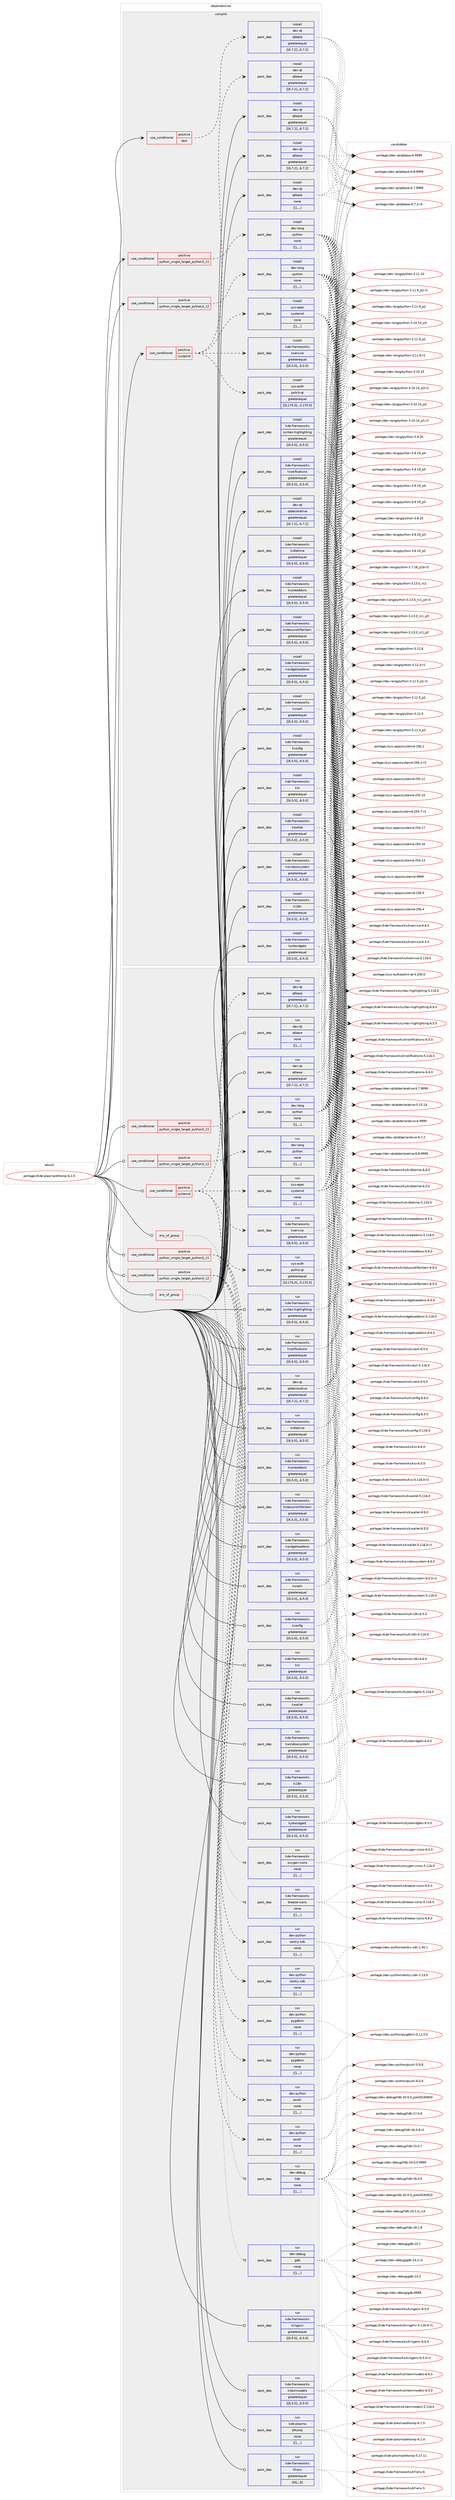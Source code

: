 digraph prolog {

# *************
# Graph options
# *************

newrank=true;
concentrate=true;
compound=true;
graph [rankdir=LR,fontname=Helvetica,fontsize=10,ranksep=1.5];#, ranksep=2.5, nodesep=0.2];
edge  [arrowhead=vee];
node  [fontname=Helvetica,fontsize=10];

# **********
# The ebuild
# **********

subgraph cluster_leftcol {
color=gray;
label=<<i>ebuild</i>>;
id [label="portage://kde-plasma/drkonqi-6.1.5", color=red, width=4, href="../kde-plasma/drkonqi-6.1.5.svg"];
}

# ****************
# The dependencies
# ****************

subgraph cluster_midcol {
color=gray;
label=<<i>dependencies</i>>;
subgraph cluster_compile {
fillcolor="#eeeeee";
style=filled;
label=<<i>compile</i>>;
subgraph cond70803 {
dependency279463 [label=<<TABLE BORDER="0" CELLBORDER="1" CELLSPACING="0" CELLPADDING="4"><TR><TD ROWSPAN="3" CELLPADDING="10">use_conditional</TD></TR><TR><TD>positive</TD></TR><TR><TD>python_single_target_python3_11</TD></TR></TABLE>>, shape=none, color=red];
subgraph pack206478 {
dependency279464 [label=<<TABLE BORDER="0" CELLBORDER="1" CELLSPACING="0" CELLPADDING="4" WIDTH="220"><TR><TD ROWSPAN="6" CELLPADDING="30">pack_dep</TD></TR><TR><TD WIDTH="110">install</TD></TR><TR><TD>dev-lang</TD></TR><TR><TD>python</TD></TR><TR><TD>none</TD></TR><TR><TD>[[],,,,]</TD></TR></TABLE>>, shape=none, color=blue];
}
dependency279463:e -> dependency279464:w [weight=20,style="dashed",arrowhead="vee"];
}
id:e -> dependency279463:w [weight=20,style="solid",arrowhead="vee"];
subgraph cond70804 {
dependency279465 [label=<<TABLE BORDER="0" CELLBORDER="1" CELLSPACING="0" CELLPADDING="4"><TR><TD ROWSPAN="3" CELLPADDING="10">use_conditional</TD></TR><TR><TD>positive</TD></TR><TR><TD>python_single_target_python3_12</TD></TR></TABLE>>, shape=none, color=red];
subgraph pack206479 {
dependency279466 [label=<<TABLE BORDER="0" CELLBORDER="1" CELLSPACING="0" CELLPADDING="4" WIDTH="220"><TR><TD ROWSPAN="6" CELLPADDING="30">pack_dep</TD></TR><TR><TD WIDTH="110">install</TD></TR><TR><TD>dev-lang</TD></TR><TR><TD>python</TD></TR><TR><TD>none</TD></TR><TR><TD>[[],,,,]</TD></TR></TABLE>>, shape=none, color=blue];
}
dependency279465:e -> dependency279466:w [weight=20,style="dashed",arrowhead="vee"];
}
id:e -> dependency279465:w [weight=20,style="solid",arrowhead="vee"];
subgraph cond70805 {
dependency279467 [label=<<TABLE BORDER="0" CELLBORDER="1" CELLSPACING="0" CELLPADDING="4"><TR><TD ROWSPAN="3" CELLPADDING="10">use_conditional</TD></TR><TR><TD>positive</TD></TR><TR><TD>systemd</TD></TR></TABLE>>, shape=none, color=red];
subgraph pack206480 {
dependency279468 [label=<<TABLE BORDER="0" CELLBORDER="1" CELLSPACING="0" CELLPADDING="4" WIDTH="220"><TR><TD ROWSPAN="6" CELLPADDING="30">pack_dep</TD></TR><TR><TD WIDTH="110">install</TD></TR><TR><TD>dev-qt</TD></TR><TR><TD>qtbase</TD></TR><TR><TD>greaterequal</TD></TR><TR><TD>[[6,7,2],,,6.7.2]</TD></TR></TABLE>>, shape=none, color=blue];
}
dependency279467:e -> dependency279468:w [weight=20,style="dashed",arrowhead="vee"];
subgraph pack206481 {
dependency279469 [label=<<TABLE BORDER="0" CELLBORDER="1" CELLSPACING="0" CELLPADDING="4" WIDTH="220"><TR><TD ROWSPAN="6" CELLPADDING="30">pack_dep</TD></TR><TR><TD WIDTH="110">install</TD></TR><TR><TD>kde-frameworks</TD></TR><TR><TD>kservice</TD></TR><TR><TD>greaterequal</TD></TR><TR><TD>[[6,5,0],,,6.5.0]</TD></TR></TABLE>>, shape=none, color=blue];
}
dependency279467:e -> dependency279469:w [weight=20,style="dashed",arrowhead="vee"];
subgraph pack206482 {
dependency279470 [label=<<TABLE BORDER="0" CELLBORDER="1" CELLSPACING="0" CELLPADDING="4" WIDTH="220"><TR><TD ROWSPAN="6" CELLPADDING="30">pack_dep</TD></TR><TR><TD WIDTH="110">install</TD></TR><TR><TD>sys-apps</TD></TR><TR><TD>systemd</TD></TR><TR><TD>none</TD></TR><TR><TD>[[],,,,]</TD></TR></TABLE>>, shape=none, color=blue];
}
dependency279467:e -> dependency279470:w [weight=20,style="dashed",arrowhead="vee"];
subgraph pack206483 {
dependency279471 [label=<<TABLE BORDER="0" CELLBORDER="1" CELLSPACING="0" CELLPADDING="4" WIDTH="220"><TR><TD ROWSPAN="6" CELLPADDING="30">pack_dep</TD></TR><TR><TD WIDTH="110">install</TD></TR><TR><TD>sys-auth</TD></TR><TR><TD>polkit-qt</TD></TR><TR><TD>greaterequal</TD></TR><TR><TD>[[0,175,0],,,0.175.0]</TD></TR></TABLE>>, shape=none, color=blue];
}
dependency279467:e -> dependency279471:w [weight=20,style="dashed",arrowhead="vee"];
}
id:e -> dependency279467:w [weight=20,style="solid",arrowhead="vee"];
subgraph cond70806 {
dependency279472 [label=<<TABLE BORDER="0" CELLBORDER="1" CELLSPACING="0" CELLPADDING="4"><TR><TD ROWSPAN="3" CELLPADDING="10">use_conditional</TD></TR><TR><TD>positive</TD></TR><TR><TD>test</TD></TR></TABLE>>, shape=none, color=red];
subgraph pack206484 {
dependency279473 [label=<<TABLE BORDER="0" CELLBORDER="1" CELLSPACING="0" CELLPADDING="4" WIDTH="220"><TR><TD ROWSPAN="6" CELLPADDING="30">pack_dep</TD></TR><TR><TD WIDTH="110">install</TD></TR><TR><TD>dev-qt</TD></TR><TR><TD>qtbase</TD></TR><TR><TD>greaterequal</TD></TR><TR><TD>[[6,7,2],,,6.7.2]</TD></TR></TABLE>>, shape=none, color=blue];
}
dependency279472:e -> dependency279473:w [weight=20,style="dashed",arrowhead="vee"];
}
id:e -> dependency279472:w [weight=20,style="solid",arrowhead="vee"];
subgraph pack206485 {
dependency279474 [label=<<TABLE BORDER="0" CELLBORDER="1" CELLSPACING="0" CELLPADDING="4" WIDTH="220"><TR><TD ROWSPAN="6" CELLPADDING="30">pack_dep</TD></TR><TR><TD WIDTH="110">install</TD></TR><TR><TD>dev-qt</TD></TR><TR><TD>qtbase</TD></TR><TR><TD>greaterequal</TD></TR><TR><TD>[[6,7,2],,,6.7.2]</TD></TR></TABLE>>, shape=none, color=blue];
}
id:e -> dependency279474:w [weight=20,style="solid",arrowhead="vee"];
subgraph pack206486 {
dependency279475 [label=<<TABLE BORDER="0" CELLBORDER="1" CELLSPACING="0" CELLPADDING="4" WIDTH="220"><TR><TD ROWSPAN="6" CELLPADDING="30">pack_dep</TD></TR><TR><TD WIDTH="110">install</TD></TR><TR><TD>dev-qt</TD></TR><TR><TD>qtbase</TD></TR><TR><TD>greaterequal</TD></TR><TR><TD>[[6,7,2],,,6.7.2]</TD></TR></TABLE>>, shape=none, color=blue];
}
id:e -> dependency279475:w [weight=20,style="solid",arrowhead="vee"];
subgraph pack206487 {
dependency279476 [label=<<TABLE BORDER="0" CELLBORDER="1" CELLSPACING="0" CELLPADDING="4" WIDTH="220"><TR><TD ROWSPAN="6" CELLPADDING="30">pack_dep</TD></TR><TR><TD WIDTH="110">install</TD></TR><TR><TD>dev-qt</TD></TR><TR><TD>qtbase</TD></TR><TR><TD>none</TD></TR><TR><TD>[[],,,,]</TD></TR></TABLE>>, shape=none, color=blue];
}
id:e -> dependency279476:w [weight=20,style="solid",arrowhead="vee"];
subgraph pack206488 {
dependency279477 [label=<<TABLE BORDER="0" CELLBORDER="1" CELLSPACING="0" CELLPADDING="4" WIDTH="220"><TR><TD ROWSPAN="6" CELLPADDING="30">pack_dep</TD></TR><TR><TD WIDTH="110">install</TD></TR><TR><TD>dev-qt</TD></TR><TR><TD>qtdeclarative</TD></TR><TR><TD>greaterequal</TD></TR><TR><TD>[[6,7,2],,,6.7.2]</TD></TR></TABLE>>, shape=none, color=blue];
}
id:e -> dependency279477:w [weight=20,style="solid",arrowhead="vee"];
subgraph pack206489 {
dependency279478 [label=<<TABLE BORDER="0" CELLBORDER="1" CELLSPACING="0" CELLPADDING="4" WIDTH="220"><TR><TD ROWSPAN="6" CELLPADDING="30">pack_dep</TD></TR><TR><TD WIDTH="110">install</TD></TR><TR><TD>kde-frameworks</TD></TR><TR><TD>kconfig</TD></TR><TR><TD>greaterequal</TD></TR><TR><TD>[[6,5,0],,,6.5.0]</TD></TR></TABLE>>, shape=none, color=blue];
}
id:e -> dependency279478:w [weight=20,style="solid",arrowhead="vee"];
subgraph pack206490 {
dependency279479 [label=<<TABLE BORDER="0" CELLBORDER="1" CELLSPACING="0" CELLPADDING="4" WIDTH="220"><TR><TD ROWSPAN="6" CELLPADDING="30">pack_dep</TD></TR><TR><TD WIDTH="110">install</TD></TR><TR><TD>kde-frameworks</TD></TR><TR><TD>kcoreaddons</TD></TR><TR><TD>greaterequal</TD></TR><TR><TD>[[6,5,0],,,6.5.0]</TD></TR></TABLE>>, shape=none, color=blue];
}
id:e -> dependency279479:w [weight=20,style="solid",arrowhead="vee"];
subgraph pack206491 {
dependency279480 [label=<<TABLE BORDER="0" CELLBORDER="1" CELLSPACING="0" CELLPADDING="4" WIDTH="220"><TR><TD ROWSPAN="6" CELLPADDING="30">pack_dep</TD></TR><TR><TD WIDTH="110">install</TD></TR><TR><TD>kde-frameworks</TD></TR><TR><TD>kcrash</TD></TR><TR><TD>greaterequal</TD></TR><TR><TD>[[6,5,0],,,6.5.0]</TD></TR></TABLE>>, shape=none, color=blue];
}
id:e -> dependency279480:w [weight=20,style="solid",arrowhead="vee"];
subgraph pack206492 {
dependency279481 [label=<<TABLE BORDER="0" CELLBORDER="1" CELLSPACING="0" CELLPADDING="4" WIDTH="220"><TR><TD ROWSPAN="6" CELLPADDING="30">pack_dep</TD></TR><TR><TD WIDTH="110">install</TD></TR><TR><TD>kde-frameworks</TD></TR><TR><TD>ki18n</TD></TR><TR><TD>greaterequal</TD></TR><TR><TD>[[6,5,0],,,6.5.0]</TD></TR></TABLE>>, shape=none, color=blue];
}
id:e -> dependency279481:w [weight=20,style="solid",arrowhead="vee"];
subgraph pack206493 {
dependency279482 [label=<<TABLE BORDER="0" CELLBORDER="1" CELLSPACING="0" CELLPADDING="4" WIDTH="220"><TR><TD ROWSPAN="6" CELLPADDING="30">pack_dep</TD></TR><TR><TD WIDTH="110">install</TD></TR><TR><TD>kde-frameworks</TD></TR><TR><TD>kidletime</TD></TR><TR><TD>greaterequal</TD></TR><TR><TD>[[6,5,0],,,6.5.0]</TD></TR></TABLE>>, shape=none, color=blue];
}
id:e -> dependency279482:w [weight=20,style="solid",arrowhead="vee"];
subgraph pack206494 {
dependency279483 [label=<<TABLE BORDER="0" CELLBORDER="1" CELLSPACING="0" CELLPADDING="4" WIDTH="220"><TR><TD ROWSPAN="6" CELLPADDING="30">pack_dep</TD></TR><TR><TD WIDTH="110">install</TD></TR><TR><TD>kde-frameworks</TD></TR><TR><TD>kio</TD></TR><TR><TD>greaterequal</TD></TR><TR><TD>[[6,5,0],,,6.5.0]</TD></TR></TABLE>>, shape=none, color=blue];
}
id:e -> dependency279483:w [weight=20,style="solid",arrowhead="vee"];
subgraph pack206495 {
dependency279484 [label=<<TABLE BORDER="0" CELLBORDER="1" CELLSPACING="0" CELLPADDING="4" WIDTH="220"><TR><TD ROWSPAN="6" CELLPADDING="30">pack_dep</TD></TR><TR><TD WIDTH="110">install</TD></TR><TR><TD>kde-frameworks</TD></TR><TR><TD>kjobwidgets</TD></TR><TR><TD>greaterequal</TD></TR><TR><TD>[[6,5,0],,,6.5.0]</TD></TR></TABLE>>, shape=none, color=blue];
}
id:e -> dependency279484:w [weight=20,style="solid",arrowhead="vee"];
subgraph pack206496 {
dependency279485 [label=<<TABLE BORDER="0" CELLBORDER="1" CELLSPACING="0" CELLPADDING="4" WIDTH="220"><TR><TD ROWSPAN="6" CELLPADDING="30">pack_dep</TD></TR><TR><TD WIDTH="110">install</TD></TR><TR><TD>kde-frameworks</TD></TR><TR><TD>knotifications</TD></TR><TR><TD>greaterequal</TD></TR><TR><TD>[[6,5,0],,,6.5.0]</TD></TR></TABLE>>, shape=none, color=blue];
}
id:e -> dependency279485:w [weight=20,style="solid",arrowhead="vee"];
subgraph pack206497 {
dependency279486 [label=<<TABLE BORDER="0" CELLBORDER="1" CELLSPACING="0" CELLPADDING="4" WIDTH="220"><TR><TD ROWSPAN="6" CELLPADDING="30">pack_dep</TD></TR><TR><TD WIDTH="110">install</TD></TR><TR><TD>kde-frameworks</TD></TR><TR><TD>kstatusnotifieritem</TD></TR><TR><TD>greaterequal</TD></TR><TR><TD>[[6,5,0],,,6.5.0]</TD></TR></TABLE>>, shape=none, color=blue];
}
id:e -> dependency279486:w [weight=20,style="solid",arrowhead="vee"];
subgraph pack206498 {
dependency279487 [label=<<TABLE BORDER="0" CELLBORDER="1" CELLSPACING="0" CELLPADDING="4" WIDTH="220"><TR><TD ROWSPAN="6" CELLPADDING="30">pack_dep</TD></TR><TR><TD WIDTH="110">install</TD></TR><TR><TD>kde-frameworks</TD></TR><TR><TD>kwallet</TD></TR><TR><TD>greaterequal</TD></TR><TR><TD>[[6,5,0],,,6.5.0]</TD></TR></TABLE>>, shape=none, color=blue];
}
id:e -> dependency279487:w [weight=20,style="solid",arrowhead="vee"];
subgraph pack206499 {
dependency279488 [label=<<TABLE BORDER="0" CELLBORDER="1" CELLSPACING="0" CELLPADDING="4" WIDTH="220"><TR><TD ROWSPAN="6" CELLPADDING="30">pack_dep</TD></TR><TR><TD WIDTH="110">install</TD></TR><TR><TD>kde-frameworks</TD></TR><TR><TD>kwidgetsaddons</TD></TR><TR><TD>greaterequal</TD></TR><TR><TD>[[6,5,0],,,6.5.0]</TD></TR></TABLE>>, shape=none, color=blue];
}
id:e -> dependency279488:w [weight=20,style="solid",arrowhead="vee"];
subgraph pack206500 {
dependency279489 [label=<<TABLE BORDER="0" CELLBORDER="1" CELLSPACING="0" CELLPADDING="4" WIDTH="220"><TR><TD ROWSPAN="6" CELLPADDING="30">pack_dep</TD></TR><TR><TD WIDTH="110">install</TD></TR><TR><TD>kde-frameworks</TD></TR><TR><TD>kwindowsystem</TD></TR><TR><TD>greaterequal</TD></TR><TR><TD>[[6,5,0],,,6.5.0]</TD></TR></TABLE>>, shape=none, color=blue];
}
id:e -> dependency279489:w [weight=20,style="solid",arrowhead="vee"];
subgraph pack206501 {
dependency279490 [label=<<TABLE BORDER="0" CELLBORDER="1" CELLSPACING="0" CELLPADDING="4" WIDTH="220"><TR><TD ROWSPAN="6" CELLPADDING="30">pack_dep</TD></TR><TR><TD WIDTH="110">install</TD></TR><TR><TD>kde-frameworks</TD></TR><TR><TD>syntax-highlighting</TD></TR><TR><TD>greaterequal</TD></TR><TR><TD>[[6,5,0],,,6.5.0]</TD></TR></TABLE>>, shape=none, color=blue];
}
id:e -> dependency279490:w [weight=20,style="solid",arrowhead="vee"];
}
subgraph cluster_compileandrun {
fillcolor="#eeeeee";
style=filled;
label=<<i>compile and run</i>>;
}
subgraph cluster_run {
fillcolor="#eeeeee";
style=filled;
label=<<i>run</i>>;
subgraph any2022 {
dependency279491 [label=<<TABLE BORDER="0" CELLBORDER="1" CELLSPACING="0" CELLPADDING="4"><TR><TD CELLPADDING="10">any_of_group</TD></TR></TABLE>>, shape=none, color=red];subgraph pack206502 {
dependency279492 [label=<<TABLE BORDER="0" CELLBORDER="1" CELLSPACING="0" CELLPADDING="4" WIDTH="220"><TR><TD ROWSPAN="6" CELLPADDING="30">pack_dep</TD></TR><TR><TD WIDTH="110">run</TD></TR><TR><TD>dev-debug</TD></TR><TR><TD>gdb</TD></TR><TR><TD>none</TD></TR><TR><TD>[[],,,,]</TD></TR></TABLE>>, shape=none, color=blue];
}
dependency279491:e -> dependency279492:w [weight=20,style="dotted",arrowhead="oinv"];
subgraph pack206503 {
dependency279493 [label=<<TABLE BORDER="0" CELLBORDER="1" CELLSPACING="0" CELLPADDING="4" WIDTH="220"><TR><TD ROWSPAN="6" CELLPADDING="30">pack_dep</TD></TR><TR><TD WIDTH="110">run</TD></TR><TR><TD>dev-debug</TD></TR><TR><TD>lldb</TD></TR><TR><TD>none</TD></TR><TR><TD>[[],,,,]</TD></TR></TABLE>>, shape=none, color=blue];
}
dependency279491:e -> dependency279493:w [weight=20,style="dotted",arrowhead="oinv"];
}
id:e -> dependency279491:w [weight=20,style="solid",arrowhead="odot"];
subgraph any2023 {
dependency279494 [label=<<TABLE BORDER="0" CELLBORDER="1" CELLSPACING="0" CELLPADDING="4"><TR><TD CELLPADDING="10">any_of_group</TD></TR></TABLE>>, shape=none, color=red];subgraph pack206504 {
dependency279495 [label=<<TABLE BORDER="0" CELLBORDER="1" CELLSPACING="0" CELLPADDING="4" WIDTH="220"><TR><TD ROWSPAN="6" CELLPADDING="30">pack_dep</TD></TR><TR><TD WIDTH="110">run</TD></TR><TR><TD>kde-frameworks</TD></TR><TR><TD>breeze-icons</TD></TR><TR><TD>none</TD></TR><TR><TD>[[],,,,]</TD></TR></TABLE>>, shape=none, color=blue];
}
dependency279494:e -> dependency279495:w [weight=20,style="dotted",arrowhead="oinv"];
subgraph pack206505 {
dependency279496 [label=<<TABLE BORDER="0" CELLBORDER="1" CELLSPACING="0" CELLPADDING="4" WIDTH="220"><TR><TD ROWSPAN="6" CELLPADDING="30">pack_dep</TD></TR><TR><TD WIDTH="110">run</TD></TR><TR><TD>kde-frameworks</TD></TR><TR><TD>oxygen-icons</TD></TR><TR><TD>none</TD></TR><TR><TD>[[],,,,]</TD></TR></TABLE>>, shape=none, color=blue];
}
dependency279494:e -> dependency279496:w [weight=20,style="dotted",arrowhead="oinv"];
}
id:e -> dependency279494:w [weight=20,style="solid",arrowhead="odot"];
subgraph cond70807 {
dependency279497 [label=<<TABLE BORDER="0" CELLBORDER="1" CELLSPACING="0" CELLPADDING="4"><TR><TD ROWSPAN="3" CELLPADDING="10">use_conditional</TD></TR><TR><TD>positive</TD></TR><TR><TD>python_single_target_python3_11</TD></TR></TABLE>>, shape=none, color=red];
subgraph pack206506 {
dependency279498 [label=<<TABLE BORDER="0" CELLBORDER="1" CELLSPACING="0" CELLPADDING="4" WIDTH="220"><TR><TD ROWSPAN="6" CELLPADDING="30">pack_dep</TD></TR><TR><TD WIDTH="110">run</TD></TR><TR><TD>dev-lang</TD></TR><TR><TD>python</TD></TR><TR><TD>none</TD></TR><TR><TD>[[],,,,]</TD></TR></TABLE>>, shape=none, color=blue];
}
dependency279497:e -> dependency279498:w [weight=20,style="dashed",arrowhead="vee"];
}
id:e -> dependency279497:w [weight=20,style="solid",arrowhead="odot"];
subgraph cond70808 {
dependency279499 [label=<<TABLE BORDER="0" CELLBORDER="1" CELLSPACING="0" CELLPADDING="4"><TR><TD ROWSPAN="3" CELLPADDING="10">use_conditional</TD></TR><TR><TD>positive</TD></TR><TR><TD>python_single_target_python3_11</TD></TR></TABLE>>, shape=none, color=red];
subgraph pack206507 {
dependency279500 [label=<<TABLE BORDER="0" CELLBORDER="1" CELLSPACING="0" CELLPADDING="4" WIDTH="220"><TR><TD ROWSPAN="6" CELLPADDING="30">pack_dep</TD></TR><TR><TD WIDTH="110">run</TD></TR><TR><TD>dev-python</TD></TR><TR><TD>psutil</TD></TR><TR><TD>none</TD></TR><TR><TD>[[],,,,]</TD></TR></TABLE>>, shape=none, color=blue];
}
dependency279499:e -> dependency279500:w [weight=20,style="dashed",arrowhead="vee"];
subgraph pack206508 {
dependency279501 [label=<<TABLE BORDER="0" CELLBORDER="1" CELLSPACING="0" CELLPADDING="4" WIDTH="220"><TR><TD ROWSPAN="6" CELLPADDING="30">pack_dep</TD></TR><TR><TD WIDTH="110">run</TD></TR><TR><TD>dev-python</TD></TR><TR><TD>pygdbmi</TD></TR><TR><TD>none</TD></TR><TR><TD>[[],,,,]</TD></TR></TABLE>>, shape=none, color=blue];
}
dependency279499:e -> dependency279501:w [weight=20,style="dashed",arrowhead="vee"];
subgraph pack206509 {
dependency279502 [label=<<TABLE BORDER="0" CELLBORDER="1" CELLSPACING="0" CELLPADDING="4" WIDTH="220"><TR><TD ROWSPAN="6" CELLPADDING="30">pack_dep</TD></TR><TR><TD WIDTH="110">run</TD></TR><TR><TD>dev-python</TD></TR><TR><TD>sentry-sdk</TD></TR><TR><TD>none</TD></TR><TR><TD>[[],,,,]</TD></TR></TABLE>>, shape=none, color=blue];
}
dependency279499:e -> dependency279502:w [weight=20,style="dashed",arrowhead="vee"];
}
id:e -> dependency279499:w [weight=20,style="solid",arrowhead="odot"];
subgraph cond70809 {
dependency279503 [label=<<TABLE BORDER="0" CELLBORDER="1" CELLSPACING="0" CELLPADDING="4"><TR><TD ROWSPAN="3" CELLPADDING="10">use_conditional</TD></TR><TR><TD>positive</TD></TR><TR><TD>python_single_target_python3_12</TD></TR></TABLE>>, shape=none, color=red];
subgraph pack206510 {
dependency279504 [label=<<TABLE BORDER="0" CELLBORDER="1" CELLSPACING="0" CELLPADDING="4" WIDTH="220"><TR><TD ROWSPAN="6" CELLPADDING="30">pack_dep</TD></TR><TR><TD WIDTH="110">run</TD></TR><TR><TD>dev-lang</TD></TR><TR><TD>python</TD></TR><TR><TD>none</TD></TR><TR><TD>[[],,,,]</TD></TR></TABLE>>, shape=none, color=blue];
}
dependency279503:e -> dependency279504:w [weight=20,style="dashed",arrowhead="vee"];
}
id:e -> dependency279503:w [weight=20,style="solid",arrowhead="odot"];
subgraph cond70810 {
dependency279505 [label=<<TABLE BORDER="0" CELLBORDER="1" CELLSPACING="0" CELLPADDING="4"><TR><TD ROWSPAN="3" CELLPADDING="10">use_conditional</TD></TR><TR><TD>positive</TD></TR><TR><TD>python_single_target_python3_12</TD></TR></TABLE>>, shape=none, color=red];
subgraph pack206511 {
dependency279506 [label=<<TABLE BORDER="0" CELLBORDER="1" CELLSPACING="0" CELLPADDING="4" WIDTH="220"><TR><TD ROWSPAN="6" CELLPADDING="30">pack_dep</TD></TR><TR><TD WIDTH="110">run</TD></TR><TR><TD>dev-python</TD></TR><TR><TD>psutil</TD></TR><TR><TD>none</TD></TR><TR><TD>[[],,,,]</TD></TR></TABLE>>, shape=none, color=blue];
}
dependency279505:e -> dependency279506:w [weight=20,style="dashed",arrowhead="vee"];
subgraph pack206512 {
dependency279507 [label=<<TABLE BORDER="0" CELLBORDER="1" CELLSPACING="0" CELLPADDING="4" WIDTH="220"><TR><TD ROWSPAN="6" CELLPADDING="30">pack_dep</TD></TR><TR><TD WIDTH="110">run</TD></TR><TR><TD>dev-python</TD></TR><TR><TD>pygdbmi</TD></TR><TR><TD>none</TD></TR><TR><TD>[[],,,,]</TD></TR></TABLE>>, shape=none, color=blue];
}
dependency279505:e -> dependency279507:w [weight=20,style="dashed",arrowhead="vee"];
subgraph pack206513 {
dependency279508 [label=<<TABLE BORDER="0" CELLBORDER="1" CELLSPACING="0" CELLPADDING="4" WIDTH="220"><TR><TD ROWSPAN="6" CELLPADDING="30">pack_dep</TD></TR><TR><TD WIDTH="110">run</TD></TR><TR><TD>dev-python</TD></TR><TR><TD>sentry-sdk</TD></TR><TR><TD>none</TD></TR><TR><TD>[[],,,,]</TD></TR></TABLE>>, shape=none, color=blue];
}
dependency279505:e -> dependency279508:w [weight=20,style="dashed",arrowhead="vee"];
}
id:e -> dependency279505:w [weight=20,style="solid",arrowhead="odot"];
subgraph cond70811 {
dependency279509 [label=<<TABLE BORDER="0" CELLBORDER="1" CELLSPACING="0" CELLPADDING="4"><TR><TD ROWSPAN="3" CELLPADDING="10">use_conditional</TD></TR><TR><TD>positive</TD></TR><TR><TD>systemd</TD></TR></TABLE>>, shape=none, color=red];
subgraph pack206514 {
dependency279510 [label=<<TABLE BORDER="0" CELLBORDER="1" CELLSPACING="0" CELLPADDING="4" WIDTH="220"><TR><TD ROWSPAN="6" CELLPADDING="30">pack_dep</TD></TR><TR><TD WIDTH="110">run</TD></TR><TR><TD>dev-qt</TD></TR><TR><TD>qtbase</TD></TR><TR><TD>greaterequal</TD></TR><TR><TD>[[6,7,2],,,6.7.2]</TD></TR></TABLE>>, shape=none, color=blue];
}
dependency279509:e -> dependency279510:w [weight=20,style="dashed",arrowhead="vee"];
subgraph pack206515 {
dependency279511 [label=<<TABLE BORDER="0" CELLBORDER="1" CELLSPACING="0" CELLPADDING="4" WIDTH="220"><TR><TD ROWSPAN="6" CELLPADDING="30">pack_dep</TD></TR><TR><TD WIDTH="110">run</TD></TR><TR><TD>kde-frameworks</TD></TR><TR><TD>kservice</TD></TR><TR><TD>greaterequal</TD></TR><TR><TD>[[6,5,0],,,6.5.0]</TD></TR></TABLE>>, shape=none, color=blue];
}
dependency279509:e -> dependency279511:w [weight=20,style="dashed",arrowhead="vee"];
subgraph pack206516 {
dependency279512 [label=<<TABLE BORDER="0" CELLBORDER="1" CELLSPACING="0" CELLPADDING="4" WIDTH="220"><TR><TD ROWSPAN="6" CELLPADDING="30">pack_dep</TD></TR><TR><TD WIDTH="110">run</TD></TR><TR><TD>sys-apps</TD></TR><TR><TD>systemd</TD></TR><TR><TD>none</TD></TR><TR><TD>[[],,,,]</TD></TR></TABLE>>, shape=none, color=blue];
}
dependency279509:e -> dependency279512:w [weight=20,style="dashed",arrowhead="vee"];
subgraph pack206517 {
dependency279513 [label=<<TABLE BORDER="0" CELLBORDER="1" CELLSPACING="0" CELLPADDING="4" WIDTH="220"><TR><TD ROWSPAN="6" CELLPADDING="30">pack_dep</TD></TR><TR><TD WIDTH="110">run</TD></TR><TR><TD>sys-auth</TD></TR><TR><TD>polkit-qt</TD></TR><TR><TD>greaterequal</TD></TR><TR><TD>[[0,175,0],,,0.175.0]</TD></TR></TABLE>>, shape=none, color=blue];
}
dependency279509:e -> dependency279513:w [weight=20,style="dashed",arrowhead="vee"];
}
id:e -> dependency279509:w [weight=20,style="solid",arrowhead="odot"];
subgraph pack206518 {
dependency279514 [label=<<TABLE BORDER="0" CELLBORDER="1" CELLSPACING="0" CELLPADDING="4" WIDTH="220"><TR><TD ROWSPAN="6" CELLPADDING="30">pack_dep</TD></TR><TR><TD WIDTH="110">run</TD></TR><TR><TD>dev-qt</TD></TR><TR><TD>qtbase</TD></TR><TR><TD>greaterequal</TD></TR><TR><TD>[[6,7,2],,,6.7.2]</TD></TR></TABLE>>, shape=none, color=blue];
}
id:e -> dependency279514:w [weight=20,style="solid",arrowhead="odot"];
subgraph pack206519 {
dependency279515 [label=<<TABLE BORDER="0" CELLBORDER="1" CELLSPACING="0" CELLPADDING="4" WIDTH="220"><TR><TD ROWSPAN="6" CELLPADDING="30">pack_dep</TD></TR><TR><TD WIDTH="110">run</TD></TR><TR><TD>dev-qt</TD></TR><TR><TD>qtbase</TD></TR><TR><TD>none</TD></TR><TR><TD>[[],,,,]</TD></TR></TABLE>>, shape=none, color=blue];
}
id:e -> dependency279515:w [weight=20,style="solid",arrowhead="odot"];
subgraph pack206520 {
dependency279516 [label=<<TABLE BORDER="0" CELLBORDER="1" CELLSPACING="0" CELLPADDING="4" WIDTH="220"><TR><TD ROWSPAN="6" CELLPADDING="30">pack_dep</TD></TR><TR><TD WIDTH="110">run</TD></TR><TR><TD>dev-qt</TD></TR><TR><TD>qtdeclarative</TD></TR><TR><TD>greaterequal</TD></TR><TR><TD>[[6,7,2],,,6.7.2]</TD></TR></TABLE>>, shape=none, color=blue];
}
id:e -> dependency279516:w [weight=20,style="solid",arrowhead="odot"];
subgraph pack206521 {
dependency279517 [label=<<TABLE BORDER="0" CELLBORDER="1" CELLSPACING="0" CELLPADDING="4" WIDTH="220"><TR><TD ROWSPAN="6" CELLPADDING="30">pack_dep</TD></TR><TR><TD WIDTH="110">run</TD></TR><TR><TD>kde-frameworks</TD></TR><TR><TD>kconfig</TD></TR><TR><TD>greaterequal</TD></TR><TR><TD>[[6,5,0],,,6.5.0]</TD></TR></TABLE>>, shape=none, color=blue];
}
id:e -> dependency279517:w [weight=20,style="solid",arrowhead="odot"];
subgraph pack206522 {
dependency279518 [label=<<TABLE BORDER="0" CELLBORDER="1" CELLSPACING="0" CELLPADDING="4" WIDTH="220"><TR><TD ROWSPAN="6" CELLPADDING="30">pack_dep</TD></TR><TR><TD WIDTH="110">run</TD></TR><TR><TD>kde-frameworks</TD></TR><TR><TD>kcoreaddons</TD></TR><TR><TD>greaterequal</TD></TR><TR><TD>[[6,5,0],,,6.5.0]</TD></TR></TABLE>>, shape=none, color=blue];
}
id:e -> dependency279518:w [weight=20,style="solid",arrowhead="odot"];
subgraph pack206523 {
dependency279519 [label=<<TABLE BORDER="0" CELLBORDER="1" CELLSPACING="0" CELLPADDING="4" WIDTH="220"><TR><TD ROWSPAN="6" CELLPADDING="30">pack_dep</TD></TR><TR><TD WIDTH="110">run</TD></TR><TR><TD>kde-frameworks</TD></TR><TR><TD>kcrash</TD></TR><TR><TD>greaterequal</TD></TR><TR><TD>[[6,5,0],,,6.5.0]</TD></TR></TABLE>>, shape=none, color=blue];
}
id:e -> dependency279519:w [weight=20,style="solid",arrowhead="odot"];
subgraph pack206524 {
dependency279520 [label=<<TABLE BORDER="0" CELLBORDER="1" CELLSPACING="0" CELLPADDING="4" WIDTH="220"><TR><TD ROWSPAN="6" CELLPADDING="30">pack_dep</TD></TR><TR><TD WIDTH="110">run</TD></TR><TR><TD>kde-frameworks</TD></TR><TR><TD>kf-env</TD></TR><TR><TD>greaterequal</TD></TR><TR><TD>[[6],,,6]</TD></TR></TABLE>>, shape=none, color=blue];
}
id:e -> dependency279520:w [weight=20,style="solid",arrowhead="odot"];
subgraph pack206525 {
dependency279521 [label=<<TABLE BORDER="0" CELLBORDER="1" CELLSPACING="0" CELLPADDING="4" WIDTH="220"><TR><TD ROWSPAN="6" CELLPADDING="30">pack_dep</TD></TR><TR><TD WIDTH="110">run</TD></TR><TR><TD>kde-frameworks</TD></TR><TR><TD>ki18n</TD></TR><TR><TD>greaterequal</TD></TR><TR><TD>[[6,5,0],,,6.5.0]</TD></TR></TABLE>>, shape=none, color=blue];
}
id:e -> dependency279521:w [weight=20,style="solid",arrowhead="odot"];
subgraph pack206526 {
dependency279522 [label=<<TABLE BORDER="0" CELLBORDER="1" CELLSPACING="0" CELLPADDING="4" WIDTH="220"><TR><TD ROWSPAN="6" CELLPADDING="30">pack_dep</TD></TR><TR><TD WIDTH="110">run</TD></TR><TR><TD>kde-frameworks</TD></TR><TR><TD>kidletime</TD></TR><TR><TD>greaterequal</TD></TR><TR><TD>[[6,5,0],,,6.5.0]</TD></TR></TABLE>>, shape=none, color=blue];
}
id:e -> dependency279522:w [weight=20,style="solid",arrowhead="odot"];
subgraph pack206527 {
dependency279523 [label=<<TABLE BORDER="0" CELLBORDER="1" CELLSPACING="0" CELLPADDING="4" WIDTH="220"><TR><TD ROWSPAN="6" CELLPADDING="30">pack_dep</TD></TR><TR><TD WIDTH="110">run</TD></TR><TR><TD>kde-frameworks</TD></TR><TR><TD>kio</TD></TR><TR><TD>greaterequal</TD></TR><TR><TD>[[6,5,0],,,6.5.0]</TD></TR></TABLE>>, shape=none, color=blue];
}
id:e -> dependency279523:w [weight=20,style="solid",arrowhead="odot"];
subgraph pack206528 {
dependency279524 [label=<<TABLE BORDER="0" CELLBORDER="1" CELLSPACING="0" CELLPADDING="4" WIDTH="220"><TR><TD ROWSPAN="6" CELLPADDING="30">pack_dep</TD></TR><TR><TD WIDTH="110">run</TD></TR><TR><TD>kde-frameworks</TD></TR><TR><TD>kirigami</TD></TR><TR><TD>greaterequal</TD></TR><TR><TD>[[6,5,0],,,6.5.0]</TD></TR></TABLE>>, shape=none, color=blue];
}
id:e -> dependency279524:w [weight=20,style="solid",arrowhead="odot"];
subgraph pack206529 {
dependency279525 [label=<<TABLE BORDER="0" CELLBORDER="1" CELLSPACING="0" CELLPADDING="4" WIDTH="220"><TR><TD ROWSPAN="6" CELLPADDING="30">pack_dep</TD></TR><TR><TD WIDTH="110">run</TD></TR><TR><TD>kde-frameworks</TD></TR><TR><TD>kitemmodels</TD></TR><TR><TD>greaterequal</TD></TR><TR><TD>[[6,5,0],,,6.5.0]</TD></TR></TABLE>>, shape=none, color=blue];
}
id:e -> dependency279525:w [weight=20,style="solid",arrowhead="odot"];
subgraph pack206530 {
dependency279526 [label=<<TABLE BORDER="0" CELLBORDER="1" CELLSPACING="0" CELLPADDING="4" WIDTH="220"><TR><TD ROWSPAN="6" CELLPADDING="30">pack_dep</TD></TR><TR><TD WIDTH="110">run</TD></TR><TR><TD>kde-frameworks</TD></TR><TR><TD>kjobwidgets</TD></TR><TR><TD>greaterequal</TD></TR><TR><TD>[[6,5,0],,,6.5.0]</TD></TR></TABLE>>, shape=none, color=blue];
}
id:e -> dependency279526:w [weight=20,style="solid",arrowhead="odot"];
subgraph pack206531 {
dependency279527 [label=<<TABLE BORDER="0" CELLBORDER="1" CELLSPACING="0" CELLPADDING="4" WIDTH="220"><TR><TD ROWSPAN="6" CELLPADDING="30">pack_dep</TD></TR><TR><TD WIDTH="110">run</TD></TR><TR><TD>kde-frameworks</TD></TR><TR><TD>knotifications</TD></TR><TR><TD>greaterequal</TD></TR><TR><TD>[[6,5,0],,,6.5.0]</TD></TR></TABLE>>, shape=none, color=blue];
}
id:e -> dependency279527:w [weight=20,style="solid",arrowhead="odot"];
subgraph pack206532 {
dependency279528 [label=<<TABLE BORDER="0" CELLBORDER="1" CELLSPACING="0" CELLPADDING="4" WIDTH="220"><TR><TD ROWSPAN="6" CELLPADDING="30">pack_dep</TD></TR><TR><TD WIDTH="110">run</TD></TR><TR><TD>kde-frameworks</TD></TR><TR><TD>kstatusnotifieritem</TD></TR><TR><TD>greaterequal</TD></TR><TR><TD>[[6,5,0],,,6.5.0]</TD></TR></TABLE>>, shape=none, color=blue];
}
id:e -> dependency279528:w [weight=20,style="solid",arrowhead="odot"];
subgraph pack206533 {
dependency279529 [label=<<TABLE BORDER="0" CELLBORDER="1" CELLSPACING="0" CELLPADDING="4" WIDTH="220"><TR><TD ROWSPAN="6" CELLPADDING="30">pack_dep</TD></TR><TR><TD WIDTH="110">run</TD></TR><TR><TD>kde-frameworks</TD></TR><TR><TD>kwallet</TD></TR><TR><TD>greaterequal</TD></TR><TR><TD>[[6,5,0],,,6.5.0]</TD></TR></TABLE>>, shape=none, color=blue];
}
id:e -> dependency279529:w [weight=20,style="solid",arrowhead="odot"];
subgraph pack206534 {
dependency279530 [label=<<TABLE BORDER="0" CELLBORDER="1" CELLSPACING="0" CELLPADDING="4" WIDTH="220"><TR><TD ROWSPAN="6" CELLPADDING="30">pack_dep</TD></TR><TR><TD WIDTH="110">run</TD></TR><TR><TD>kde-frameworks</TD></TR><TR><TD>kwidgetsaddons</TD></TR><TR><TD>greaterequal</TD></TR><TR><TD>[[6,5,0],,,6.5.0]</TD></TR></TABLE>>, shape=none, color=blue];
}
id:e -> dependency279530:w [weight=20,style="solid",arrowhead="odot"];
subgraph pack206535 {
dependency279531 [label=<<TABLE BORDER="0" CELLBORDER="1" CELLSPACING="0" CELLPADDING="4" WIDTH="220"><TR><TD ROWSPAN="6" CELLPADDING="30">pack_dep</TD></TR><TR><TD WIDTH="110">run</TD></TR><TR><TD>kde-frameworks</TD></TR><TR><TD>kwindowsystem</TD></TR><TR><TD>greaterequal</TD></TR><TR><TD>[[6,5,0],,,6.5.0]</TD></TR></TABLE>>, shape=none, color=blue];
}
id:e -> dependency279531:w [weight=20,style="solid",arrowhead="odot"];
subgraph pack206536 {
dependency279532 [label=<<TABLE BORDER="0" CELLBORDER="1" CELLSPACING="0" CELLPADDING="4" WIDTH="220"><TR><TD ROWSPAN="6" CELLPADDING="30">pack_dep</TD></TR><TR><TD WIDTH="110">run</TD></TR><TR><TD>kde-frameworks</TD></TR><TR><TD>syntax-highlighting</TD></TR><TR><TD>greaterequal</TD></TR><TR><TD>[[6,5,0],,,6.5.0]</TD></TR></TABLE>>, shape=none, color=blue];
}
id:e -> dependency279532:w [weight=20,style="solid",arrowhead="odot"];
subgraph pack206537 {
dependency279533 [label=<<TABLE BORDER="0" CELLBORDER="1" CELLSPACING="0" CELLPADDING="4" WIDTH="220"><TR><TD ROWSPAN="6" CELLPADDING="30">pack_dep</TD></TR><TR><TD WIDTH="110">run</TD></TR><TR><TD>kde-plasma</TD></TR><TR><TD>drkonqi</TD></TR><TR><TD>none</TD></TR><TR><TD>[[],,,,]</TD></TR></TABLE>>, shape=none, color=blue];
}
id:e -> dependency279533:w [weight=20,style="solid",arrowhead="odot"];
}
}

# **************
# The candidates
# **************

subgraph cluster_choices {
rank=same;
color=gray;
label=<<i>candidates</i>>;

subgraph choice206478 {
color=black;
nodesep=1;
choice10010111845108971101034711212111610411111045514649514648951149950 [label="portage://dev-lang/python-3.13.0_rc2", color=red, width=4,href="../dev-lang/python-3.13.0_rc2.svg"];
choice1001011184510897110103471121211161041111104551464951464895114994995112514511449 [label="portage://dev-lang/python-3.13.0_rc1_p3-r1", color=red, width=4,href="../dev-lang/python-3.13.0_rc1_p3-r1.svg"];
choice100101118451089711010347112121116104111110455146495146489511499499511251 [label="portage://dev-lang/python-3.13.0_rc1_p3", color=red, width=4,href="../dev-lang/python-3.13.0_rc1_p3.svg"];
choice100101118451089711010347112121116104111110455146495146489511499499511250 [label="portage://dev-lang/python-3.13.0_rc1_p2", color=red, width=4,href="../dev-lang/python-3.13.0_rc1_p2.svg"];
choice10010111845108971101034711212111610411111045514649504654 [label="portage://dev-lang/python-3.12.6", color=red, width=4,href="../dev-lang/python-3.12.6.svg"];
choice1001011184510897110103471121211161041111104551464950465395112494511449 [label="portage://dev-lang/python-3.12.5_p1-r1", color=red, width=4,href="../dev-lang/python-3.12.5_p1-r1.svg"];
choice100101118451089711010347112121116104111110455146495046539511249 [label="portage://dev-lang/python-3.12.5_p1", color=red, width=4,href="../dev-lang/python-3.12.5_p1.svg"];
choice10010111845108971101034711212111610411111045514649504653 [label="portage://dev-lang/python-3.12.5", color=red, width=4,href="../dev-lang/python-3.12.5.svg"];
choice100101118451089711010347112121116104111110455146495046529511251 [label="portage://dev-lang/python-3.12.4_p3", color=red, width=4,href="../dev-lang/python-3.12.4_p3.svg"];
choice100101118451089711010347112121116104111110455146495046514511449 [label="portage://dev-lang/python-3.12.3-r1", color=red, width=4,href="../dev-lang/python-3.12.3-r1.svg"];
choice1001011184510897110103471121211161041111104551464949464948 [label="portage://dev-lang/python-3.11.10", color=red, width=4,href="../dev-lang/python-3.11.10.svg"];
choice1001011184510897110103471121211161041111104551464949465795112504511449 [label="portage://dev-lang/python-3.11.9_p2-r1", color=red, width=4,href="../dev-lang/python-3.11.9_p2-r1.svg"];
choice100101118451089711010347112121116104111110455146494946579511250 [label="portage://dev-lang/python-3.11.9_p2", color=red, width=4,href="../dev-lang/python-3.11.9_p2.svg"];
choice100101118451089711010347112121116104111110455146494946579511249 [label="portage://dev-lang/python-3.11.9_p1", color=red, width=4,href="../dev-lang/python-3.11.9_p1.svg"];
choice100101118451089711010347112121116104111110455146494946574511449 [label="portage://dev-lang/python-3.11.9-r1", color=red, width=4,href="../dev-lang/python-3.11.9-r1.svg"];
choice1001011184510897110103471121211161041111104551464948464953 [label="portage://dev-lang/python-3.10.15", color=red, width=4,href="../dev-lang/python-3.10.15.svg"];
choice100101118451089711010347112121116104111110455146494846495295112514511449 [label="portage://dev-lang/python-3.10.14_p3-r1", color=red, width=4,href="../dev-lang/python-3.10.14_p3-r1.svg"];
choice10010111845108971101034711212111610411111045514649484649529511251 [label="portage://dev-lang/python-3.10.14_p3", color=red, width=4,href="../dev-lang/python-3.10.14_p3.svg"];
choice10010111845108971101034711212111610411111045514649484649529511250 [label="portage://dev-lang/python-3.10.14_p2", color=red, width=4,href="../dev-lang/python-3.10.14_p2.svg"];
choice100101118451089711010347112121116104111110455146494846495295112494511449 [label="portage://dev-lang/python-3.10.14_p1-r1", color=red, width=4,href="../dev-lang/python-3.10.14_p1-r1.svg"];
choice10010111845108971101034711212111610411111045514657465048 [label="portage://dev-lang/python-3.9.20", color=red, width=4,href="../dev-lang/python-3.9.20.svg"];
choice100101118451089711010347112121116104111110455146574649579511253 [label="portage://dev-lang/python-3.9.19_p5", color=red, width=4,href="../dev-lang/python-3.9.19_p5.svg"];
choice100101118451089711010347112121116104111110455146574649579511252 [label="portage://dev-lang/python-3.9.19_p4", color=red, width=4,href="../dev-lang/python-3.9.19_p4.svg"];
choice100101118451089711010347112121116104111110455146574649579511251 [label="portage://dev-lang/python-3.9.19_p3", color=red, width=4,href="../dev-lang/python-3.9.19_p3.svg"];
choice10010111845108971101034711212111610411111045514656465048 [label="portage://dev-lang/python-3.8.20", color=red, width=4,href="../dev-lang/python-3.8.20.svg"];
choice100101118451089711010347112121116104111110455146564649579511252 [label="portage://dev-lang/python-3.8.19_p4", color=red, width=4,href="../dev-lang/python-3.8.19_p4.svg"];
choice100101118451089711010347112121116104111110455146564649579511251 [label="portage://dev-lang/python-3.8.19_p3", color=red, width=4,href="../dev-lang/python-3.8.19_p3.svg"];
choice100101118451089711010347112121116104111110455146564649579511250 [label="portage://dev-lang/python-3.8.19_p2", color=red, width=4,href="../dev-lang/python-3.8.19_p2.svg"];
choice100101118451089711010347112121116104111110455046554649569511249544511450 [label="portage://dev-lang/python-2.7.18_p16-r2", color=red, width=4,href="../dev-lang/python-2.7.18_p16-r2.svg"];
dependency279464:e -> choice10010111845108971101034711212111610411111045514649514648951149950:w [style=dotted,weight="100"];
dependency279464:e -> choice1001011184510897110103471121211161041111104551464951464895114994995112514511449:w [style=dotted,weight="100"];
dependency279464:e -> choice100101118451089711010347112121116104111110455146495146489511499499511251:w [style=dotted,weight="100"];
dependency279464:e -> choice100101118451089711010347112121116104111110455146495146489511499499511250:w [style=dotted,weight="100"];
dependency279464:e -> choice10010111845108971101034711212111610411111045514649504654:w [style=dotted,weight="100"];
dependency279464:e -> choice1001011184510897110103471121211161041111104551464950465395112494511449:w [style=dotted,weight="100"];
dependency279464:e -> choice100101118451089711010347112121116104111110455146495046539511249:w [style=dotted,weight="100"];
dependency279464:e -> choice10010111845108971101034711212111610411111045514649504653:w [style=dotted,weight="100"];
dependency279464:e -> choice100101118451089711010347112121116104111110455146495046529511251:w [style=dotted,weight="100"];
dependency279464:e -> choice100101118451089711010347112121116104111110455146495046514511449:w [style=dotted,weight="100"];
dependency279464:e -> choice1001011184510897110103471121211161041111104551464949464948:w [style=dotted,weight="100"];
dependency279464:e -> choice1001011184510897110103471121211161041111104551464949465795112504511449:w [style=dotted,weight="100"];
dependency279464:e -> choice100101118451089711010347112121116104111110455146494946579511250:w [style=dotted,weight="100"];
dependency279464:e -> choice100101118451089711010347112121116104111110455146494946579511249:w [style=dotted,weight="100"];
dependency279464:e -> choice100101118451089711010347112121116104111110455146494946574511449:w [style=dotted,weight="100"];
dependency279464:e -> choice1001011184510897110103471121211161041111104551464948464953:w [style=dotted,weight="100"];
dependency279464:e -> choice100101118451089711010347112121116104111110455146494846495295112514511449:w [style=dotted,weight="100"];
dependency279464:e -> choice10010111845108971101034711212111610411111045514649484649529511251:w [style=dotted,weight="100"];
dependency279464:e -> choice10010111845108971101034711212111610411111045514649484649529511250:w [style=dotted,weight="100"];
dependency279464:e -> choice100101118451089711010347112121116104111110455146494846495295112494511449:w [style=dotted,weight="100"];
dependency279464:e -> choice10010111845108971101034711212111610411111045514657465048:w [style=dotted,weight="100"];
dependency279464:e -> choice100101118451089711010347112121116104111110455146574649579511253:w [style=dotted,weight="100"];
dependency279464:e -> choice100101118451089711010347112121116104111110455146574649579511252:w [style=dotted,weight="100"];
dependency279464:e -> choice100101118451089711010347112121116104111110455146574649579511251:w [style=dotted,weight="100"];
dependency279464:e -> choice10010111845108971101034711212111610411111045514656465048:w [style=dotted,weight="100"];
dependency279464:e -> choice100101118451089711010347112121116104111110455146564649579511252:w [style=dotted,weight="100"];
dependency279464:e -> choice100101118451089711010347112121116104111110455146564649579511251:w [style=dotted,weight="100"];
dependency279464:e -> choice100101118451089711010347112121116104111110455146564649579511250:w [style=dotted,weight="100"];
dependency279464:e -> choice100101118451089711010347112121116104111110455046554649569511249544511450:w [style=dotted,weight="100"];
}
subgraph choice206479 {
color=black;
nodesep=1;
choice10010111845108971101034711212111610411111045514649514648951149950 [label="portage://dev-lang/python-3.13.0_rc2", color=red, width=4,href="../dev-lang/python-3.13.0_rc2.svg"];
choice1001011184510897110103471121211161041111104551464951464895114994995112514511449 [label="portage://dev-lang/python-3.13.0_rc1_p3-r1", color=red, width=4,href="../dev-lang/python-3.13.0_rc1_p3-r1.svg"];
choice100101118451089711010347112121116104111110455146495146489511499499511251 [label="portage://dev-lang/python-3.13.0_rc1_p3", color=red, width=4,href="../dev-lang/python-3.13.0_rc1_p3.svg"];
choice100101118451089711010347112121116104111110455146495146489511499499511250 [label="portage://dev-lang/python-3.13.0_rc1_p2", color=red, width=4,href="../dev-lang/python-3.13.0_rc1_p2.svg"];
choice10010111845108971101034711212111610411111045514649504654 [label="portage://dev-lang/python-3.12.6", color=red, width=4,href="../dev-lang/python-3.12.6.svg"];
choice1001011184510897110103471121211161041111104551464950465395112494511449 [label="portage://dev-lang/python-3.12.5_p1-r1", color=red, width=4,href="../dev-lang/python-3.12.5_p1-r1.svg"];
choice100101118451089711010347112121116104111110455146495046539511249 [label="portage://dev-lang/python-3.12.5_p1", color=red, width=4,href="../dev-lang/python-3.12.5_p1.svg"];
choice10010111845108971101034711212111610411111045514649504653 [label="portage://dev-lang/python-3.12.5", color=red, width=4,href="../dev-lang/python-3.12.5.svg"];
choice100101118451089711010347112121116104111110455146495046529511251 [label="portage://dev-lang/python-3.12.4_p3", color=red, width=4,href="../dev-lang/python-3.12.4_p3.svg"];
choice100101118451089711010347112121116104111110455146495046514511449 [label="portage://dev-lang/python-3.12.3-r1", color=red, width=4,href="../dev-lang/python-3.12.3-r1.svg"];
choice1001011184510897110103471121211161041111104551464949464948 [label="portage://dev-lang/python-3.11.10", color=red, width=4,href="../dev-lang/python-3.11.10.svg"];
choice1001011184510897110103471121211161041111104551464949465795112504511449 [label="portage://dev-lang/python-3.11.9_p2-r1", color=red, width=4,href="../dev-lang/python-3.11.9_p2-r1.svg"];
choice100101118451089711010347112121116104111110455146494946579511250 [label="portage://dev-lang/python-3.11.9_p2", color=red, width=4,href="../dev-lang/python-3.11.9_p2.svg"];
choice100101118451089711010347112121116104111110455146494946579511249 [label="portage://dev-lang/python-3.11.9_p1", color=red, width=4,href="../dev-lang/python-3.11.9_p1.svg"];
choice100101118451089711010347112121116104111110455146494946574511449 [label="portage://dev-lang/python-3.11.9-r1", color=red, width=4,href="../dev-lang/python-3.11.9-r1.svg"];
choice1001011184510897110103471121211161041111104551464948464953 [label="portage://dev-lang/python-3.10.15", color=red, width=4,href="../dev-lang/python-3.10.15.svg"];
choice100101118451089711010347112121116104111110455146494846495295112514511449 [label="portage://dev-lang/python-3.10.14_p3-r1", color=red, width=4,href="../dev-lang/python-3.10.14_p3-r1.svg"];
choice10010111845108971101034711212111610411111045514649484649529511251 [label="portage://dev-lang/python-3.10.14_p3", color=red, width=4,href="../dev-lang/python-3.10.14_p3.svg"];
choice10010111845108971101034711212111610411111045514649484649529511250 [label="portage://dev-lang/python-3.10.14_p2", color=red, width=4,href="../dev-lang/python-3.10.14_p2.svg"];
choice100101118451089711010347112121116104111110455146494846495295112494511449 [label="portage://dev-lang/python-3.10.14_p1-r1", color=red, width=4,href="../dev-lang/python-3.10.14_p1-r1.svg"];
choice10010111845108971101034711212111610411111045514657465048 [label="portage://dev-lang/python-3.9.20", color=red, width=4,href="../dev-lang/python-3.9.20.svg"];
choice100101118451089711010347112121116104111110455146574649579511253 [label="portage://dev-lang/python-3.9.19_p5", color=red, width=4,href="../dev-lang/python-3.9.19_p5.svg"];
choice100101118451089711010347112121116104111110455146574649579511252 [label="portage://dev-lang/python-3.9.19_p4", color=red, width=4,href="../dev-lang/python-3.9.19_p4.svg"];
choice100101118451089711010347112121116104111110455146574649579511251 [label="portage://dev-lang/python-3.9.19_p3", color=red, width=4,href="../dev-lang/python-3.9.19_p3.svg"];
choice10010111845108971101034711212111610411111045514656465048 [label="portage://dev-lang/python-3.8.20", color=red, width=4,href="../dev-lang/python-3.8.20.svg"];
choice100101118451089711010347112121116104111110455146564649579511252 [label="portage://dev-lang/python-3.8.19_p4", color=red, width=4,href="../dev-lang/python-3.8.19_p4.svg"];
choice100101118451089711010347112121116104111110455146564649579511251 [label="portage://dev-lang/python-3.8.19_p3", color=red, width=4,href="../dev-lang/python-3.8.19_p3.svg"];
choice100101118451089711010347112121116104111110455146564649579511250 [label="portage://dev-lang/python-3.8.19_p2", color=red, width=4,href="../dev-lang/python-3.8.19_p2.svg"];
choice100101118451089711010347112121116104111110455046554649569511249544511450 [label="portage://dev-lang/python-2.7.18_p16-r2", color=red, width=4,href="../dev-lang/python-2.7.18_p16-r2.svg"];
dependency279466:e -> choice10010111845108971101034711212111610411111045514649514648951149950:w [style=dotted,weight="100"];
dependency279466:e -> choice1001011184510897110103471121211161041111104551464951464895114994995112514511449:w [style=dotted,weight="100"];
dependency279466:e -> choice100101118451089711010347112121116104111110455146495146489511499499511251:w [style=dotted,weight="100"];
dependency279466:e -> choice100101118451089711010347112121116104111110455146495146489511499499511250:w [style=dotted,weight="100"];
dependency279466:e -> choice10010111845108971101034711212111610411111045514649504654:w [style=dotted,weight="100"];
dependency279466:e -> choice1001011184510897110103471121211161041111104551464950465395112494511449:w [style=dotted,weight="100"];
dependency279466:e -> choice100101118451089711010347112121116104111110455146495046539511249:w [style=dotted,weight="100"];
dependency279466:e -> choice10010111845108971101034711212111610411111045514649504653:w [style=dotted,weight="100"];
dependency279466:e -> choice100101118451089711010347112121116104111110455146495046529511251:w [style=dotted,weight="100"];
dependency279466:e -> choice100101118451089711010347112121116104111110455146495046514511449:w [style=dotted,weight="100"];
dependency279466:e -> choice1001011184510897110103471121211161041111104551464949464948:w [style=dotted,weight="100"];
dependency279466:e -> choice1001011184510897110103471121211161041111104551464949465795112504511449:w [style=dotted,weight="100"];
dependency279466:e -> choice100101118451089711010347112121116104111110455146494946579511250:w [style=dotted,weight="100"];
dependency279466:e -> choice100101118451089711010347112121116104111110455146494946579511249:w [style=dotted,weight="100"];
dependency279466:e -> choice100101118451089711010347112121116104111110455146494946574511449:w [style=dotted,weight="100"];
dependency279466:e -> choice1001011184510897110103471121211161041111104551464948464953:w [style=dotted,weight="100"];
dependency279466:e -> choice100101118451089711010347112121116104111110455146494846495295112514511449:w [style=dotted,weight="100"];
dependency279466:e -> choice10010111845108971101034711212111610411111045514649484649529511251:w [style=dotted,weight="100"];
dependency279466:e -> choice10010111845108971101034711212111610411111045514649484649529511250:w [style=dotted,weight="100"];
dependency279466:e -> choice100101118451089711010347112121116104111110455146494846495295112494511449:w [style=dotted,weight="100"];
dependency279466:e -> choice10010111845108971101034711212111610411111045514657465048:w [style=dotted,weight="100"];
dependency279466:e -> choice100101118451089711010347112121116104111110455146574649579511253:w [style=dotted,weight="100"];
dependency279466:e -> choice100101118451089711010347112121116104111110455146574649579511252:w [style=dotted,weight="100"];
dependency279466:e -> choice100101118451089711010347112121116104111110455146574649579511251:w [style=dotted,weight="100"];
dependency279466:e -> choice10010111845108971101034711212111610411111045514656465048:w [style=dotted,weight="100"];
dependency279466:e -> choice100101118451089711010347112121116104111110455146564649579511252:w [style=dotted,weight="100"];
dependency279466:e -> choice100101118451089711010347112121116104111110455146564649579511251:w [style=dotted,weight="100"];
dependency279466:e -> choice100101118451089711010347112121116104111110455146564649579511250:w [style=dotted,weight="100"];
dependency279466:e -> choice100101118451089711010347112121116104111110455046554649569511249544511450:w [style=dotted,weight="100"];
}
subgraph choice206480 {
color=black;
nodesep=1;
choice1001011184511311647113116989711510145544657575757 [label="portage://dev-qt/qtbase-6.9999", color=red, width=4,href="../dev-qt/qtbase-6.9999.svg"];
choice10010111845113116471131169897115101455446564657575757 [label="portage://dev-qt/qtbase-6.8.9999", color=red, width=4,href="../dev-qt/qtbase-6.8.9999.svg"];
choice10010111845113116471131169897115101455446554657575757 [label="portage://dev-qt/qtbase-6.7.9999", color=red, width=4,href="../dev-qt/qtbase-6.7.9999.svg"];
choice100101118451131164711311698971151014554465546504511452 [label="portage://dev-qt/qtbase-6.7.2-r4", color=red, width=4,href="../dev-qt/qtbase-6.7.2-r4.svg"];
dependency279468:e -> choice1001011184511311647113116989711510145544657575757:w [style=dotted,weight="100"];
dependency279468:e -> choice10010111845113116471131169897115101455446564657575757:w [style=dotted,weight="100"];
dependency279468:e -> choice10010111845113116471131169897115101455446554657575757:w [style=dotted,weight="100"];
dependency279468:e -> choice100101118451131164711311698971151014554465546504511452:w [style=dotted,weight="100"];
}
subgraph choice206481 {
color=black;
nodesep=1;
choice10710010145102114971091011191111141071154710711510111411810599101455446544648 [label="portage://kde-frameworks/kservice-6.6.0", color=red, width=4,href="../kde-frameworks/kservice-6.6.0.svg"];
choice10710010145102114971091011191111141071154710711510111411810599101455446534648 [label="portage://kde-frameworks/kservice-6.5.0", color=red, width=4,href="../kde-frameworks/kservice-6.5.0.svg"];
choice107100101451021149710910111911111410711547107115101114118105991014553464949544648 [label="portage://kde-frameworks/kservice-5.116.0", color=red, width=4,href="../kde-frameworks/kservice-5.116.0.svg"];
dependency279469:e -> choice10710010145102114971091011191111141071154710711510111411810599101455446544648:w [style=dotted,weight="100"];
dependency279469:e -> choice10710010145102114971091011191111141071154710711510111411810599101455446534648:w [style=dotted,weight="100"];
dependency279469:e -> choice107100101451021149710910111911111410711547107115101114118105991014553464949544648:w [style=dotted,weight="100"];
}
subgraph choice206482 {
color=black;
nodesep=1;
choice1151211154597112112115471151211151161011091004557575757 [label="portage://sys-apps/systemd-9999", color=red, width=4,href="../sys-apps/systemd-9999.svg"];
choice115121115459711211211547115121115116101109100455053544653 [label="portage://sys-apps/systemd-256.5", color=red, width=4,href="../sys-apps/systemd-256.5.svg"];
choice115121115459711211211547115121115116101109100455053544652 [label="portage://sys-apps/systemd-256.4", color=red, width=4,href="../sys-apps/systemd-256.4.svg"];
choice115121115459711211211547115121115116101109100455053544650 [label="portage://sys-apps/systemd-256.2", color=red, width=4,href="../sys-apps/systemd-256.2.svg"];
choice1151211154597112112115471151211151161011091004550535446494511451 [label="portage://sys-apps/systemd-256.1-r3", color=red, width=4,href="../sys-apps/systemd-256.1-r3.svg"];
choice11512111545971121121154711512111511610110910045505353464949 [label="portage://sys-apps/systemd-255.11", color=red, width=4,href="../sys-apps/systemd-255.11.svg"];
choice11512111545971121121154711512111511610110910045505353464948 [label="portage://sys-apps/systemd-255.10", color=red, width=4,href="../sys-apps/systemd-255.10.svg"];
choice1151211154597112112115471151211151161011091004550535346554511449 [label="portage://sys-apps/systemd-255.7-r1", color=red, width=4,href="../sys-apps/systemd-255.7-r1.svg"];
choice11512111545971121121154711512111511610110910045505352464955 [label="portage://sys-apps/systemd-254.17", color=red, width=4,href="../sys-apps/systemd-254.17.svg"];
choice11512111545971121121154711512111511610110910045505352464954 [label="portage://sys-apps/systemd-254.16", color=red, width=4,href="../sys-apps/systemd-254.16.svg"];
choice11512111545971121121154711512111511610110910045505352464951 [label="portage://sys-apps/systemd-254.13", color=red, width=4,href="../sys-apps/systemd-254.13.svg"];
dependency279470:e -> choice1151211154597112112115471151211151161011091004557575757:w [style=dotted,weight="100"];
dependency279470:e -> choice115121115459711211211547115121115116101109100455053544653:w [style=dotted,weight="100"];
dependency279470:e -> choice115121115459711211211547115121115116101109100455053544652:w [style=dotted,weight="100"];
dependency279470:e -> choice115121115459711211211547115121115116101109100455053544650:w [style=dotted,weight="100"];
dependency279470:e -> choice1151211154597112112115471151211151161011091004550535446494511451:w [style=dotted,weight="100"];
dependency279470:e -> choice11512111545971121121154711512111511610110910045505353464949:w [style=dotted,weight="100"];
dependency279470:e -> choice11512111545971121121154711512111511610110910045505353464948:w [style=dotted,weight="100"];
dependency279470:e -> choice1151211154597112112115471151211151161011091004550535346554511449:w [style=dotted,weight="100"];
dependency279470:e -> choice11512111545971121121154711512111511610110910045505352464955:w [style=dotted,weight="100"];
dependency279470:e -> choice11512111545971121121154711512111511610110910045505352464954:w [style=dotted,weight="100"];
dependency279470:e -> choice11512111545971121121154711512111511610110910045505352464951:w [style=dotted,weight="100"];
}
subgraph choice206483 {
color=black;
nodesep=1;
choice115121115459711711610447112111108107105116451131164548465048484648 [label="portage://sys-auth/polkit-qt-0.200.0", color=red, width=4,href="../sys-auth/polkit-qt-0.200.0.svg"];
dependency279471:e -> choice115121115459711711610447112111108107105116451131164548465048484648:w [style=dotted,weight="100"];
}
subgraph choice206484 {
color=black;
nodesep=1;
choice1001011184511311647113116989711510145544657575757 [label="portage://dev-qt/qtbase-6.9999", color=red, width=4,href="../dev-qt/qtbase-6.9999.svg"];
choice10010111845113116471131169897115101455446564657575757 [label="portage://dev-qt/qtbase-6.8.9999", color=red, width=4,href="../dev-qt/qtbase-6.8.9999.svg"];
choice10010111845113116471131169897115101455446554657575757 [label="portage://dev-qt/qtbase-6.7.9999", color=red, width=4,href="../dev-qt/qtbase-6.7.9999.svg"];
choice100101118451131164711311698971151014554465546504511452 [label="portage://dev-qt/qtbase-6.7.2-r4", color=red, width=4,href="../dev-qt/qtbase-6.7.2-r4.svg"];
dependency279473:e -> choice1001011184511311647113116989711510145544657575757:w [style=dotted,weight="100"];
dependency279473:e -> choice10010111845113116471131169897115101455446564657575757:w [style=dotted,weight="100"];
dependency279473:e -> choice10010111845113116471131169897115101455446554657575757:w [style=dotted,weight="100"];
dependency279473:e -> choice100101118451131164711311698971151014554465546504511452:w [style=dotted,weight="100"];
}
subgraph choice206485 {
color=black;
nodesep=1;
choice1001011184511311647113116989711510145544657575757 [label="portage://dev-qt/qtbase-6.9999", color=red, width=4,href="../dev-qt/qtbase-6.9999.svg"];
choice10010111845113116471131169897115101455446564657575757 [label="portage://dev-qt/qtbase-6.8.9999", color=red, width=4,href="../dev-qt/qtbase-6.8.9999.svg"];
choice10010111845113116471131169897115101455446554657575757 [label="portage://dev-qt/qtbase-6.7.9999", color=red, width=4,href="../dev-qt/qtbase-6.7.9999.svg"];
choice100101118451131164711311698971151014554465546504511452 [label="portage://dev-qt/qtbase-6.7.2-r4", color=red, width=4,href="../dev-qt/qtbase-6.7.2-r4.svg"];
dependency279474:e -> choice1001011184511311647113116989711510145544657575757:w [style=dotted,weight="100"];
dependency279474:e -> choice10010111845113116471131169897115101455446564657575757:w [style=dotted,weight="100"];
dependency279474:e -> choice10010111845113116471131169897115101455446554657575757:w [style=dotted,weight="100"];
dependency279474:e -> choice100101118451131164711311698971151014554465546504511452:w [style=dotted,weight="100"];
}
subgraph choice206486 {
color=black;
nodesep=1;
choice1001011184511311647113116989711510145544657575757 [label="portage://dev-qt/qtbase-6.9999", color=red, width=4,href="../dev-qt/qtbase-6.9999.svg"];
choice10010111845113116471131169897115101455446564657575757 [label="portage://dev-qt/qtbase-6.8.9999", color=red, width=4,href="../dev-qt/qtbase-6.8.9999.svg"];
choice10010111845113116471131169897115101455446554657575757 [label="portage://dev-qt/qtbase-6.7.9999", color=red, width=4,href="../dev-qt/qtbase-6.7.9999.svg"];
choice100101118451131164711311698971151014554465546504511452 [label="portage://dev-qt/qtbase-6.7.2-r4", color=red, width=4,href="../dev-qt/qtbase-6.7.2-r4.svg"];
dependency279475:e -> choice1001011184511311647113116989711510145544657575757:w [style=dotted,weight="100"];
dependency279475:e -> choice10010111845113116471131169897115101455446564657575757:w [style=dotted,weight="100"];
dependency279475:e -> choice10010111845113116471131169897115101455446554657575757:w [style=dotted,weight="100"];
dependency279475:e -> choice100101118451131164711311698971151014554465546504511452:w [style=dotted,weight="100"];
}
subgraph choice206487 {
color=black;
nodesep=1;
choice1001011184511311647113116989711510145544657575757 [label="portage://dev-qt/qtbase-6.9999", color=red, width=4,href="../dev-qt/qtbase-6.9999.svg"];
choice10010111845113116471131169897115101455446564657575757 [label="portage://dev-qt/qtbase-6.8.9999", color=red, width=4,href="../dev-qt/qtbase-6.8.9999.svg"];
choice10010111845113116471131169897115101455446554657575757 [label="portage://dev-qt/qtbase-6.7.9999", color=red, width=4,href="../dev-qt/qtbase-6.7.9999.svg"];
choice100101118451131164711311698971151014554465546504511452 [label="portage://dev-qt/qtbase-6.7.2-r4", color=red, width=4,href="../dev-qt/qtbase-6.7.2-r4.svg"];
dependency279476:e -> choice1001011184511311647113116989711510145544657575757:w [style=dotted,weight="100"];
dependency279476:e -> choice10010111845113116471131169897115101455446564657575757:w [style=dotted,weight="100"];
dependency279476:e -> choice10010111845113116471131169897115101455446554657575757:w [style=dotted,weight="100"];
dependency279476:e -> choice100101118451131164711311698971151014554465546504511452:w [style=dotted,weight="100"];
}
subgraph choice206488 {
color=black;
nodesep=1;
choice100101118451131164711311610010199108971149711610511810145544657575757 [label="portage://dev-qt/qtdeclarative-6.9999", color=red, width=4,href="../dev-qt/qtdeclarative-6.9999.svg"];
choice1001011184511311647113116100101991089711497116105118101455446564657575757 [label="portage://dev-qt/qtdeclarative-6.8.9999", color=red, width=4,href="../dev-qt/qtdeclarative-6.8.9999.svg"];
choice1001011184511311647113116100101991089711497116105118101455446554657575757 [label="portage://dev-qt/qtdeclarative-6.7.9999", color=red, width=4,href="../dev-qt/qtdeclarative-6.7.9999.svg"];
choice1001011184511311647113116100101991089711497116105118101455446554650 [label="portage://dev-qt/qtdeclarative-6.7.2", color=red, width=4,href="../dev-qt/qtdeclarative-6.7.2.svg"];
choice10010111845113116471131161001019910897114971161051181014553464953464952 [label="portage://dev-qt/qtdeclarative-5.15.14", color=red, width=4,href="../dev-qt/qtdeclarative-5.15.14.svg"];
dependency279477:e -> choice100101118451131164711311610010199108971149711610511810145544657575757:w [style=dotted,weight="100"];
dependency279477:e -> choice1001011184511311647113116100101991089711497116105118101455446564657575757:w [style=dotted,weight="100"];
dependency279477:e -> choice1001011184511311647113116100101991089711497116105118101455446554657575757:w [style=dotted,weight="100"];
dependency279477:e -> choice1001011184511311647113116100101991089711497116105118101455446554650:w [style=dotted,weight="100"];
dependency279477:e -> choice10010111845113116471131161001019910897114971161051181014553464953464952:w [style=dotted,weight="100"];
}
subgraph choice206489 {
color=black;
nodesep=1;
choice10710010145102114971091011191111141071154710799111110102105103455446544648 [label="portage://kde-frameworks/kconfig-6.6.0", color=red, width=4,href="../kde-frameworks/kconfig-6.6.0.svg"];
choice10710010145102114971091011191111141071154710799111110102105103455446534648 [label="portage://kde-frameworks/kconfig-6.5.0", color=red, width=4,href="../kde-frameworks/kconfig-6.5.0.svg"];
choice107100101451021149710910111911111410711547107991111101021051034553464949544648 [label="portage://kde-frameworks/kconfig-5.116.0", color=red, width=4,href="../kde-frameworks/kconfig-5.116.0.svg"];
dependency279478:e -> choice10710010145102114971091011191111141071154710799111110102105103455446544648:w [style=dotted,weight="100"];
dependency279478:e -> choice10710010145102114971091011191111141071154710799111110102105103455446534648:w [style=dotted,weight="100"];
dependency279478:e -> choice107100101451021149710910111911111410711547107991111101021051034553464949544648:w [style=dotted,weight="100"];
}
subgraph choice206490 {
color=black;
nodesep=1;
choice1071001014510211497109101119111114107115471079911111410197100100111110115455446544648 [label="portage://kde-frameworks/kcoreaddons-6.6.0", color=red, width=4,href="../kde-frameworks/kcoreaddons-6.6.0.svg"];
choice1071001014510211497109101119111114107115471079911111410197100100111110115455446534648 [label="portage://kde-frameworks/kcoreaddons-6.5.0", color=red, width=4,href="../kde-frameworks/kcoreaddons-6.5.0.svg"];
choice10710010145102114971091011191111141071154710799111114101971001001111101154553464949544648 [label="portage://kde-frameworks/kcoreaddons-5.116.0", color=red, width=4,href="../kde-frameworks/kcoreaddons-5.116.0.svg"];
dependency279479:e -> choice1071001014510211497109101119111114107115471079911111410197100100111110115455446544648:w [style=dotted,weight="100"];
dependency279479:e -> choice1071001014510211497109101119111114107115471079911111410197100100111110115455446534648:w [style=dotted,weight="100"];
dependency279479:e -> choice10710010145102114971091011191111141071154710799111114101971001001111101154553464949544648:w [style=dotted,weight="100"];
}
subgraph choice206491 {
color=black;
nodesep=1;
choice1071001014510211497109101119111114107115471079911497115104455446544648 [label="portage://kde-frameworks/kcrash-6.6.0", color=red, width=4,href="../kde-frameworks/kcrash-6.6.0.svg"];
choice1071001014510211497109101119111114107115471079911497115104455446534648 [label="portage://kde-frameworks/kcrash-6.5.0", color=red, width=4,href="../kde-frameworks/kcrash-6.5.0.svg"];
choice10710010145102114971091011191111141071154710799114971151044553464949544648 [label="portage://kde-frameworks/kcrash-5.116.0", color=red, width=4,href="../kde-frameworks/kcrash-5.116.0.svg"];
dependency279480:e -> choice1071001014510211497109101119111114107115471079911497115104455446544648:w [style=dotted,weight="100"];
dependency279480:e -> choice1071001014510211497109101119111114107115471079911497115104455446534648:w [style=dotted,weight="100"];
dependency279480:e -> choice10710010145102114971091011191111141071154710799114971151044553464949544648:w [style=dotted,weight="100"];
}
subgraph choice206492 {
color=black;
nodesep=1;
choice1071001014510211497109101119111114107115471071054956110455446544648 [label="portage://kde-frameworks/ki18n-6.6.0", color=red, width=4,href="../kde-frameworks/ki18n-6.6.0.svg"];
choice1071001014510211497109101119111114107115471071054956110455446534648 [label="portage://kde-frameworks/ki18n-6.5.0", color=red, width=4,href="../kde-frameworks/ki18n-6.5.0.svg"];
choice10710010145102114971091011191111141071154710710549561104553464949544648 [label="portage://kde-frameworks/ki18n-5.116.0", color=red, width=4,href="../kde-frameworks/ki18n-5.116.0.svg"];
dependency279481:e -> choice1071001014510211497109101119111114107115471071054956110455446544648:w [style=dotted,weight="100"];
dependency279481:e -> choice1071001014510211497109101119111114107115471071054956110455446534648:w [style=dotted,weight="100"];
dependency279481:e -> choice10710010145102114971091011191111141071154710710549561104553464949544648:w [style=dotted,weight="100"];
}
subgraph choice206493 {
color=black;
nodesep=1;
choice107100101451021149710910111911111410711547107105100108101116105109101455446544648 [label="portage://kde-frameworks/kidletime-6.6.0", color=red, width=4,href="../kde-frameworks/kidletime-6.6.0.svg"];
choice107100101451021149710910111911111410711547107105100108101116105109101455446534648 [label="portage://kde-frameworks/kidletime-6.5.0", color=red, width=4,href="../kde-frameworks/kidletime-6.5.0.svg"];
choice1071001014510211497109101119111114107115471071051001081011161051091014553464949544648 [label="portage://kde-frameworks/kidletime-5.116.0", color=red, width=4,href="../kde-frameworks/kidletime-5.116.0.svg"];
dependency279482:e -> choice107100101451021149710910111911111410711547107105100108101116105109101455446544648:w [style=dotted,weight="100"];
dependency279482:e -> choice107100101451021149710910111911111410711547107105100108101116105109101455446534648:w [style=dotted,weight="100"];
dependency279482:e -> choice1071001014510211497109101119111114107115471071051001081011161051091014553464949544648:w [style=dotted,weight="100"];
}
subgraph choice206494 {
color=black;
nodesep=1;
choice107100101451021149710910111911111410711547107105111455446544648 [label="portage://kde-frameworks/kio-6.6.0", color=red, width=4,href="../kde-frameworks/kio-6.6.0.svg"];
choice107100101451021149710910111911111410711547107105111455446534648 [label="portage://kde-frameworks/kio-6.5.0", color=red, width=4,href="../kde-frameworks/kio-6.5.0.svg"];
choice10710010145102114971091011191111141071154710710511145534649495446484511450 [label="portage://kde-frameworks/kio-5.116.0-r2", color=red, width=4,href="../kde-frameworks/kio-5.116.0-r2.svg"];
dependency279483:e -> choice107100101451021149710910111911111410711547107105111455446544648:w [style=dotted,weight="100"];
dependency279483:e -> choice107100101451021149710910111911111410711547107105111455446534648:w [style=dotted,weight="100"];
dependency279483:e -> choice10710010145102114971091011191111141071154710710511145534649495446484511450:w [style=dotted,weight="100"];
}
subgraph choice206495 {
color=black;
nodesep=1;
choice10710010145102114971091011191111141071154710710611198119105100103101116115455446544648 [label="portage://kde-frameworks/kjobwidgets-6.6.0", color=red, width=4,href="../kde-frameworks/kjobwidgets-6.6.0.svg"];
choice10710010145102114971091011191111141071154710710611198119105100103101116115455446534648 [label="portage://kde-frameworks/kjobwidgets-6.5.0", color=red, width=4,href="../kde-frameworks/kjobwidgets-6.5.0.svg"];
choice107100101451021149710910111911111410711547107106111981191051001031011161154553464949544648 [label="portage://kde-frameworks/kjobwidgets-5.116.0", color=red, width=4,href="../kde-frameworks/kjobwidgets-5.116.0.svg"];
dependency279484:e -> choice10710010145102114971091011191111141071154710710611198119105100103101116115455446544648:w [style=dotted,weight="100"];
dependency279484:e -> choice10710010145102114971091011191111141071154710710611198119105100103101116115455446534648:w [style=dotted,weight="100"];
dependency279484:e -> choice107100101451021149710910111911111410711547107106111981191051001031011161154553464949544648:w [style=dotted,weight="100"];
}
subgraph choice206496 {
color=black;
nodesep=1;
choice1071001014510211497109101119111114107115471071101111161051021059997116105111110115455446544648 [label="portage://kde-frameworks/knotifications-6.6.0", color=red, width=4,href="../kde-frameworks/knotifications-6.6.0.svg"];
choice1071001014510211497109101119111114107115471071101111161051021059997116105111110115455446534648 [label="portage://kde-frameworks/knotifications-6.5.0", color=red, width=4,href="../kde-frameworks/knotifications-6.5.0.svg"];
choice10710010145102114971091011191111141071154710711011111610510210599971161051111101154553464949544648 [label="portage://kde-frameworks/knotifications-5.116.0", color=red, width=4,href="../kde-frameworks/knotifications-5.116.0.svg"];
dependency279485:e -> choice1071001014510211497109101119111114107115471071101111161051021059997116105111110115455446544648:w [style=dotted,weight="100"];
dependency279485:e -> choice1071001014510211497109101119111114107115471071101111161051021059997116105111110115455446534648:w [style=dotted,weight="100"];
dependency279485:e -> choice10710010145102114971091011191111141071154710711011111610510210599971161051111101154553464949544648:w [style=dotted,weight="100"];
}
subgraph choice206497 {
color=black;
nodesep=1;
choice10710010145102114971091011191111141071154710711511697116117115110111116105102105101114105116101109455446544648 [label="portage://kde-frameworks/kstatusnotifieritem-6.6.0", color=red, width=4,href="../kde-frameworks/kstatusnotifieritem-6.6.0.svg"];
choice10710010145102114971091011191111141071154710711511697116117115110111116105102105101114105116101109455446534648 [label="portage://kde-frameworks/kstatusnotifieritem-6.5.0", color=red, width=4,href="../kde-frameworks/kstatusnotifieritem-6.5.0.svg"];
dependency279486:e -> choice10710010145102114971091011191111141071154710711511697116117115110111116105102105101114105116101109455446544648:w [style=dotted,weight="100"];
dependency279486:e -> choice10710010145102114971091011191111141071154710711511697116117115110111116105102105101114105116101109455446534648:w [style=dotted,weight="100"];
}
subgraph choice206498 {
color=black;
nodesep=1;
choice10710010145102114971091011191111141071154710711997108108101116455446544648 [label="portage://kde-frameworks/kwallet-6.6.0", color=red, width=4,href="../kde-frameworks/kwallet-6.6.0.svg"];
choice10710010145102114971091011191111141071154710711997108108101116455446534648 [label="portage://kde-frameworks/kwallet-6.5.0", color=red, width=4,href="../kde-frameworks/kwallet-6.5.0.svg"];
choice1071001014510211497109101119111114107115471071199710810810111645534649495446484511449 [label="portage://kde-frameworks/kwallet-5.116.0-r1", color=red, width=4,href="../kde-frameworks/kwallet-5.116.0-r1.svg"];
choice107100101451021149710910111911111410711547107119971081081011164553464949544648 [label="portage://kde-frameworks/kwallet-5.116.0", color=red, width=4,href="../kde-frameworks/kwallet-5.116.0.svg"];
dependency279487:e -> choice10710010145102114971091011191111141071154710711997108108101116455446544648:w [style=dotted,weight="100"];
dependency279487:e -> choice10710010145102114971091011191111141071154710711997108108101116455446534648:w [style=dotted,weight="100"];
dependency279487:e -> choice1071001014510211497109101119111114107115471071199710810810111645534649495446484511449:w [style=dotted,weight="100"];
dependency279487:e -> choice107100101451021149710910111911111410711547107119971081081011164553464949544648:w [style=dotted,weight="100"];
}
subgraph choice206499 {
color=black;
nodesep=1;
choice10710010145102114971091011191111141071154710711910510010310111611597100100111110115455446544648 [label="portage://kde-frameworks/kwidgetsaddons-6.6.0", color=red, width=4,href="../kde-frameworks/kwidgetsaddons-6.6.0.svg"];
choice10710010145102114971091011191111141071154710711910510010310111611597100100111110115455446534648 [label="portage://kde-frameworks/kwidgetsaddons-6.5.0", color=red, width=4,href="../kde-frameworks/kwidgetsaddons-6.5.0.svg"];
choice107100101451021149710910111911111410711547107119105100103101116115971001001111101154553464949544648 [label="portage://kde-frameworks/kwidgetsaddons-5.116.0", color=red, width=4,href="../kde-frameworks/kwidgetsaddons-5.116.0.svg"];
dependency279488:e -> choice10710010145102114971091011191111141071154710711910510010310111611597100100111110115455446544648:w [style=dotted,weight="100"];
dependency279488:e -> choice10710010145102114971091011191111141071154710711910510010310111611597100100111110115455446534648:w [style=dotted,weight="100"];
dependency279488:e -> choice107100101451021149710910111911111410711547107119105100103101116115971001001111101154553464949544648:w [style=dotted,weight="100"];
}
subgraph choice206500 {
color=black;
nodesep=1;
choice107100101451021149710910111911111410711547107119105110100111119115121115116101109455446544648 [label="portage://kde-frameworks/kwindowsystem-6.6.0", color=red, width=4,href="../kde-frameworks/kwindowsystem-6.6.0.svg"];
choice1071001014510211497109101119111114107115471071191051101001111191151211151161011094554465346484511449 [label="portage://kde-frameworks/kwindowsystem-6.5.0-r1", color=red, width=4,href="../kde-frameworks/kwindowsystem-6.5.0-r1.svg"];
choice1071001014510211497109101119111114107115471071191051101001111191151211151161011094553464949544648 [label="portage://kde-frameworks/kwindowsystem-5.116.0", color=red, width=4,href="../kde-frameworks/kwindowsystem-5.116.0.svg"];
dependency279489:e -> choice107100101451021149710910111911111410711547107119105110100111119115121115116101109455446544648:w [style=dotted,weight="100"];
dependency279489:e -> choice1071001014510211497109101119111114107115471071191051101001111191151211151161011094554465346484511449:w [style=dotted,weight="100"];
dependency279489:e -> choice1071001014510211497109101119111114107115471071191051101001111191151211151161011094553464949544648:w [style=dotted,weight="100"];
}
subgraph choice206501 {
color=black;
nodesep=1;
choice1071001014510211497109101119111114107115471151211101169712045104105103104108105103104116105110103455446544648 [label="portage://kde-frameworks/syntax-highlighting-6.6.0", color=red, width=4,href="../kde-frameworks/syntax-highlighting-6.6.0.svg"];
choice1071001014510211497109101119111114107115471151211101169712045104105103104108105103104116105110103455446534648 [label="portage://kde-frameworks/syntax-highlighting-6.5.0", color=red, width=4,href="../kde-frameworks/syntax-highlighting-6.5.0.svg"];
choice10710010145102114971091011191111141071154711512111011697120451041051031041081051031041161051101034553464949544648 [label="portage://kde-frameworks/syntax-highlighting-5.116.0", color=red, width=4,href="../kde-frameworks/syntax-highlighting-5.116.0.svg"];
dependency279490:e -> choice1071001014510211497109101119111114107115471151211101169712045104105103104108105103104116105110103455446544648:w [style=dotted,weight="100"];
dependency279490:e -> choice1071001014510211497109101119111114107115471151211101169712045104105103104108105103104116105110103455446534648:w [style=dotted,weight="100"];
dependency279490:e -> choice10710010145102114971091011191111141071154711512111011697120451041051031041081051031041161051101034553464949544648:w [style=dotted,weight="100"];
}
subgraph choice206502 {
color=black;
nodesep=1;
choice100101118451001019811710347103100984557575757 [label="portage://dev-debug/gdb-9999", color=red, width=4,href="../dev-debug/gdb-9999.svg"];
choice100101118451001019811710347103100984549534649 [label="portage://dev-debug/gdb-15.1", color=red, width=4,href="../dev-debug/gdb-15.1.svg"];
choice1001011184510010198117103471031009845495246504511449 [label="portage://dev-debug/gdb-14.2-r1", color=red, width=4,href="../dev-debug/gdb-14.2-r1.svg"];
choice100101118451001019811710347103100984549524650 [label="portage://dev-debug/gdb-14.2", color=red, width=4,href="../dev-debug/gdb-14.2.svg"];
dependency279492:e -> choice100101118451001019811710347103100984557575757:w [style=dotted,weight="100"];
dependency279492:e -> choice100101118451001019811710347103100984549534649:w [style=dotted,weight="100"];
dependency279492:e -> choice1001011184510010198117103471031009845495246504511449:w [style=dotted,weight="100"];
dependency279492:e -> choice100101118451001019811710347103100984549524650:w [style=dotted,weight="100"];
}
subgraph choice206503 {
color=black;
nodesep=1;
choice10010111845100101981171034710810810098455048464846484657575757 [label="portage://dev-debug/lldb-20.0.0.9999", color=red, width=4,href="../dev-debug/lldb-20.0.0.9999.svg"];
choice1001011184510010198117103471081081009845504846484648951121141015048505248574948 [label="portage://dev-debug/lldb-20.0.0_pre20240910", color=red, width=4,href="../dev-debug/lldb-20.0.0_pre20240910.svg"];
choice1001011184510010198117103471081081009845504846484648951121141015048505248565148 [label="portage://dev-debug/lldb-20.0.0_pre20240830", color=red, width=4,href="../dev-debug/lldb-20.0.0_pre20240830.svg"];
choice1001011184510010198117103471081081009845495746494648951149952 [label="portage://dev-debug/lldb-19.1.0_rc4", color=red, width=4,href="../dev-debug/lldb-19.1.0_rc4.svg"];
choice1001011184510010198117103471081081009845495646494656 [label="portage://dev-debug/lldb-18.1.8", color=red, width=4,href="../dev-debug/lldb-18.1.8.svg"];
choice1001011184510010198117103471081081009845495546484654 [label="portage://dev-debug/lldb-17.0.6", color=red, width=4,href="../dev-debug/lldb-17.0.6.svg"];
choice10010111845100101981171034710810810098454954464846544511449 [label="portage://dev-debug/lldb-16.0.6-r1", color=red, width=4,href="../dev-debug/lldb-16.0.6-r1.svg"];
choice1001011184510010198117103471081081009845495446484654 [label="portage://dev-debug/lldb-16.0.6", color=red, width=4,href="../dev-debug/lldb-16.0.6.svg"];
choice1001011184510010198117103471081081009845495346484655 [label="portage://dev-debug/lldb-15.0.7", color=red, width=4,href="../dev-debug/lldb-15.0.7.svg"];
dependency279493:e -> choice10010111845100101981171034710810810098455048464846484657575757:w [style=dotted,weight="100"];
dependency279493:e -> choice1001011184510010198117103471081081009845504846484648951121141015048505248574948:w [style=dotted,weight="100"];
dependency279493:e -> choice1001011184510010198117103471081081009845504846484648951121141015048505248565148:w [style=dotted,weight="100"];
dependency279493:e -> choice1001011184510010198117103471081081009845495746494648951149952:w [style=dotted,weight="100"];
dependency279493:e -> choice1001011184510010198117103471081081009845495646494656:w [style=dotted,weight="100"];
dependency279493:e -> choice1001011184510010198117103471081081009845495546484654:w [style=dotted,weight="100"];
dependency279493:e -> choice10010111845100101981171034710810810098454954464846544511449:w [style=dotted,weight="100"];
dependency279493:e -> choice1001011184510010198117103471081081009845495446484654:w [style=dotted,weight="100"];
dependency279493:e -> choice1001011184510010198117103471081081009845495346484655:w [style=dotted,weight="100"];
}
subgraph choice206504 {
color=black;
nodesep=1;
choice107100101451021149710910111911111410711547981141011011221014510599111110115455446544648 [label="portage://kde-frameworks/breeze-icons-6.6.0", color=red, width=4,href="../kde-frameworks/breeze-icons-6.6.0.svg"];
choice107100101451021149710910111911111410711547981141011011221014510599111110115455446534648 [label="portage://kde-frameworks/breeze-icons-6.5.0", color=red, width=4,href="../kde-frameworks/breeze-icons-6.5.0.svg"];
choice1071001014510211497109101119111114107115479811410110112210145105991111101154553464949544648 [label="portage://kde-frameworks/breeze-icons-5.116.0", color=red, width=4,href="../kde-frameworks/breeze-icons-5.116.0.svg"];
dependency279495:e -> choice107100101451021149710910111911111410711547981141011011221014510599111110115455446544648:w [style=dotted,weight="100"];
dependency279495:e -> choice107100101451021149710910111911111410711547981141011011221014510599111110115455446534648:w [style=dotted,weight="100"];
dependency279495:e -> choice1071001014510211497109101119111114107115479811410110112210145105991111101154553464949544648:w [style=dotted,weight="100"];
}
subgraph choice206505 {
color=black;
nodesep=1;
choice1071001014510211497109101119111114107115471111201211031011104510599111110115455446484648 [label="portage://kde-frameworks/oxygen-icons-6.0.0", color=red, width=4,href="../kde-frameworks/oxygen-icons-6.0.0.svg"];
choice10710010145102114971091011191111141071154711112012110310111045105991111101154553464949544648 [label="portage://kde-frameworks/oxygen-icons-5.116.0", color=red, width=4,href="../kde-frameworks/oxygen-icons-5.116.0.svg"];
dependency279496:e -> choice1071001014510211497109101119111114107115471111201211031011104510599111110115455446484648:w [style=dotted,weight="100"];
dependency279496:e -> choice10710010145102114971091011191111141071154711112012110310111045105991111101154553464949544648:w [style=dotted,weight="100"];
}
subgraph choice206506 {
color=black;
nodesep=1;
choice10010111845108971101034711212111610411111045514649514648951149950 [label="portage://dev-lang/python-3.13.0_rc2", color=red, width=4,href="../dev-lang/python-3.13.0_rc2.svg"];
choice1001011184510897110103471121211161041111104551464951464895114994995112514511449 [label="portage://dev-lang/python-3.13.0_rc1_p3-r1", color=red, width=4,href="../dev-lang/python-3.13.0_rc1_p3-r1.svg"];
choice100101118451089711010347112121116104111110455146495146489511499499511251 [label="portage://dev-lang/python-3.13.0_rc1_p3", color=red, width=4,href="../dev-lang/python-3.13.0_rc1_p3.svg"];
choice100101118451089711010347112121116104111110455146495146489511499499511250 [label="portage://dev-lang/python-3.13.0_rc1_p2", color=red, width=4,href="../dev-lang/python-3.13.0_rc1_p2.svg"];
choice10010111845108971101034711212111610411111045514649504654 [label="portage://dev-lang/python-3.12.6", color=red, width=4,href="../dev-lang/python-3.12.6.svg"];
choice1001011184510897110103471121211161041111104551464950465395112494511449 [label="portage://dev-lang/python-3.12.5_p1-r1", color=red, width=4,href="../dev-lang/python-3.12.5_p1-r1.svg"];
choice100101118451089711010347112121116104111110455146495046539511249 [label="portage://dev-lang/python-3.12.5_p1", color=red, width=4,href="../dev-lang/python-3.12.5_p1.svg"];
choice10010111845108971101034711212111610411111045514649504653 [label="portage://dev-lang/python-3.12.5", color=red, width=4,href="../dev-lang/python-3.12.5.svg"];
choice100101118451089711010347112121116104111110455146495046529511251 [label="portage://dev-lang/python-3.12.4_p3", color=red, width=4,href="../dev-lang/python-3.12.4_p3.svg"];
choice100101118451089711010347112121116104111110455146495046514511449 [label="portage://dev-lang/python-3.12.3-r1", color=red, width=4,href="../dev-lang/python-3.12.3-r1.svg"];
choice1001011184510897110103471121211161041111104551464949464948 [label="portage://dev-lang/python-3.11.10", color=red, width=4,href="../dev-lang/python-3.11.10.svg"];
choice1001011184510897110103471121211161041111104551464949465795112504511449 [label="portage://dev-lang/python-3.11.9_p2-r1", color=red, width=4,href="../dev-lang/python-3.11.9_p2-r1.svg"];
choice100101118451089711010347112121116104111110455146494946579511250 [label="portage://dev-lang/python-3.11.9_p2", color=red, width=4,href="../dev-lang/python-3.11.9_p2.svg"];
choice100101118451089711010347112121116104111110455146494946579511249 [label="portage://dev-lang/python-3.11.9_p1", color=red, width=4,href="../dev-lang/python-3.11.9_p1.svg"];
choice100101118451089711010347112121116104111110455146494946574511449 [label="portage://dev-lang/python-3.11.9-r1", color=red, width=4,href="../dev-lang/python-3.11.9-r1.svg"];
choice1001011184510897110103471121211161041111104551464948464953 [label="portage://dev-lang/python-3.10.15", color=red, width=4,href="../dev-lang/python-3.10.15.svg"];
choice100101118451089711010347112121116104111110455146494846495295112514511449 [label="portage://dev-lang/python-3.10.14_p3-r1", color=red, width=4,href="../dev-lang/python-3.10.14_p3-r1.svg"];
choice10010111845108971101034711212111610411111045514649484649529511251 [label="portage://dev-lang/python-3.10.14_p3", color=red, width=4,href="../dev-lang/python-3.10.14_p3.svg"];
choice10010111845108971101034711212111610411111045514649484649529511250 [label="portage://dev-lang/python-3.10.14_p2", color=red, width=4,href="../dev-lang/python-3.10.14_p2.svg"];
choice100101118451089711010347112121116104111110455146494846495295112494511449 [label="portage://dev-lang/python-3.10.14_p1-r1", color=red, width=4,href="../dev-lang/python-3.10.14_p1-r1.svg"];
choice10010111845108971101034711212111610411111045514657465048 [label="portage://dev-lang/python-3.9.20", color=red, width=4,href="../dev-lang/python-3.9.20.svg"];
choice100101118451089711010347112121116104111110455146574649579511253 [label="portage://dev-lang/python-3.9.19_p5", color=red, width=4,href="../dev-lang/python-3.9.19_p5.svg"];
choice100101118451089711010347112121116104111110455146574649579511252 [label="portage://dev-lang/python-3.9.19_p4", color=red, width=4,href="../dev-lang/python-3.9.19_p4.svg"];
choice100101118451089711010347112121116104111110455146574649579511251 [label="portage://dev-lang/python-3.9.19_p3", color=red, width=4,href="../dev-lang/python-3.9.19_p3.svg"];
choice10010111845108971101034711212111610411111045514656465048 [label="portage://dev-lang/python-3.8.20", color=red, width=4,href="../dev-lang/python-3.8.20.svg"];
choice100101118451089711010347112121116104111110455146564649579511252 [label="portage://dev-lang/python-3.8.19_p4", color=red, width=4,href="../dev-lang/python-3.8.19_p4.svg"];
choice100101118451089711010347112121116104111110455146564649579511251 [label="portage://dev-lang/python-3.8.19_p3", color=red, width=4,href="../dev-lang/python-3.8.19_p3.svg"];
choice100101118451089711010347112121116104111110455146564649579511250 [label="portage://dev-lang/python-3.8.19_p2", color=red, width=4,href="../dev-lang/python-3.8.19_p2.svg"];
choice100101118451089711010347112121116104111110455046554649569511249544511450 [label="portage://dev-lang/python-2.7.18_p16-r2", color=red, width=4,href="../dev-lang/python-2.7.18_p16-r2.svg"];
dependency279498:e -> choice10010111845108971101034711212111610411111045514649514648951149950:w [style=dotted,weight="100"];
dependency279498:e -> choice1001011184510897110103471121211161041111104551464951464895114994995112514511449:w [style=dotted,weight="100"];
dependency279498:e -> choice100101118451089711010347112121116104111110455146495146489511499499511251:w [style=dotted,weight="100"];
dependency279498:e -> choice100101118451089711010347112121116104111110455146495146489511499499511250:w [style=dotted,weight="100"];
dependency279498:e -> choice10010111845108971101034711212111610411111045514649504654:w [style=dotted,weight="100"];
dependency279498:e -> choice1001011184510897110103471121211161041111104551464950465395112494511449:w [style=dotted,weight="100"];
dependency279498:e -> choice100101118451089711010347112121116104111110455146495046539511249:w [style=dotted,weight="100"];
dependency279498:e -> choice10010111845108971101034711212111610411111045514649504653:w [style=dotted,weight="100"];
dependency279498:e -> choice100101118451089711010347112121116104111110455146495046529511251:w [style=dotted,weight="100"];
dependency279498:e -> choice100101118451089711010347112121116104111110455146495046514511449:w [style=dotted,weight="100"];
dependency279498:e -> choice1001011184510897110103471121211161041111104551464949464948:w [style=dotted,weight="100"];
dependency279498:e -> choice1001011184510897110103471121211161041111104551464949465795112504511449:w [style=dotted,weight="100"];
dependency279498:e -> choice100101118451089711010347112121116104111110455146494946579511250:w [style=dotted,weight="100"];
dependency279498:e -> choice100101118451089711010347112121116104111110455146494946579511249:w [style=dotted,weight="100"];
dependency279498:e -> choice100101118451089711010347112121116104111110455146494946574511449:w [style=dotted,weight="100"];
dependency279498:e -> choice1001011184510897110103471121211161041111104551464948464953:w [style=dotted,weight="100"];
dependency279498:e -> choice100101118451089711010347112121116104111110455146494846495295112514511449:w [style=dotted,weight="100"];
dependency279498:e -> choice10010111845108971101034711212111610411111045514649484649529511251:w [style=dotted,weight="100"];
dependency279498:e -> choice10010111845108971101034711212111610411111045514649484649529511250:w [style=dotted,weight="100"];
dependency279498:e -> choice100101118451089711010347112121116104111110455146494846495295112494511449:w [style=dotted,weight="100"];
dependency279498:e -> choice10010111845108971101034711212111610411111045514657465048:w [style=dotted,weight="100"];
dependency279498:e -> choice100101118451089711010347112121116104111110455146574649579511253:w [style=dotted,weight="100"];
dependency279498:e -> choice100101118451089711010347112121116104111110455146574649579511252:w [style=dotted,weight="100"];
dependency279498:e -> choice100101118451089711010347112121116104111110455146574649579511251:w [style=dotted,weight="100"];
dependency279498:e -> choice10010111845108971101034711212111610411111045514656465048:w [style=dotted,weight="100"];
dependency279498:e -> choice100101118451089711010347112121116104111110455146564649579511252:w [style=dotted,weight="100"];
dependency279498:e -> choice100101118451089711010347112121116104111110455146564649579511251:w [style=dotted,weight="100"];
dependency279498:e -> choice100101118451089711010347112121116104111110455146564649579511250:w [style=dotted,weight="100"];
dependency279498:e -> choice100101118451089711010347112121116104111110455046554649569511249544511450:w [style=dotted,weight="100"];
}
subgraph choice206507 {
color=black;
nodesep=1;
choice1001011184511212111610411111047112115117116105108455446484648 [label="portage://dev-python/psutil-6.0.0", color=red, width=4,href="../dev-python/psutil-6.0.0.svg"];
choice1001011184511212111610411111047112115117116105108455346574656 [label="portage://dev-python/psutil-5.9.8", color=red, width=4,href="../dev-python/psutil-5.9.8.svg"];
dependency279500:e -> choice1001011184511212111610411111047112115117116105108455446484648:w [style=dotted,weight="100"];
dependency279500:e -> choice1001011184511212111610411111047112115117116105108455346574656:w [style=dotted,weight="100"];
}
subgraph choice206508 {
color=black;
nodesep=1;
choice100101118451121211161041111104711212110310098109105454846494946484648 [label="portage://dev-python/pygdbmi-0.11.0.0", color=red, width=4,href="../dev-python/pygdbmi-0.11.0.0.svg"];
dependency279501:e -> choice100101118451121211161041111104711212110310098109105454846494946484648:w [style=dotted,weight="100"];
}
subgraph choice206509 {
color=black;
nodesep=1;
choice10010111845112121116104111110471151011101161141214511510010745504649514648 [label="portage://dev-python/sentry-sdk-2.13.0", color=red, width=4,href="../dev-python/sentry-sdk-2.13.0.svg"];
choice10010111845112121116104111110471151011101161141214511510010745494652534649 [label="portage://dev-python/sentry-sdk-1.45.1", color=red, width=4,href="../dev-python/sentry-sdk-1.45.1.svg"];
dependency279502:e -> choice10010111845112121116104111110471151011101161141214511510010745504649514648:w [style=dotted,weight="100"];
dependency279502:e -> choice10010111845112121116104111110471151011101161141214511510010745494652534649:w [style=dotted,weight="100"];
}
subgraph choice206510 {
color=black;
nodesep=1;
choice10010111845108971101034711212111610411111045514649514648951149950 [label="portage://dev-lang/python-3.13.0_rc2", color=red, width=4,href="../dev-lang/python-3.13.0_rc2.svg"];
choice1001011184510897110103471121211161041111104551464951464895114994995112514511449 [label="portage://dev-lang/python-3.13.0_rc1_p3-r1", color=red, width=4,href="../dev-lang/python-3.13.0_rc1_p3-r1.svg"];
choice100101118451089711010347112121116104111110455146495146489511499499511251 [label="portage://dev-lang/python-3.13.0_rc1_p3", color=red, width=4,href="../dev-lang/python-3.13.0_rc1_p3.svg"];
choice100101118451089711010347112121116104111110455146495146489511499499511250 [label="portage://dev-lang/python-3.13.0_rc1_p2", color=red, width=4,href="../dev-lang/python-3.13.0_rc1_p2.svg"];
choice10010111845108971101034711212111610411111045514649504654 [label="portage://dev-lang/python-3.12.6", color=red, width=4,href="../dev-lang/python-3.12.6.svg"];
choice1001011184510897110103471121211161041111104551464950465395112494511449 [label="portage://dev-lang/python-3.12.5_p1-r1", color=red, width=4,href="../dev-lang/python-3.12.5_p1-r1.svg"];
choice100101118451089711010347112121116104111110455146495046539511249 [label="portage://dev-lang/python-3.12.5_p1", color=red, width=4,href="../dev-lang/python-3.12.5_p1.svg"];
choice10010111845108971101034711212111610411111045514649504653 [label="portage://dev-lang/python-3.12.5", color=red, width=4,href="../dev-lang/python-3.12.5.svg"];
choice100101118451089711010347112121116104111110455146495046529511251 [label="portage://dev-lang/python-3.12.4_p3", color=red, width=4,href="../dev-lang/python-3.12.4_p3.svg"];
choice100101118451089711010347112121116104111110455146495046514511449 [label="portage://dev-lang/python-3.12.3-r1", color=red, width=4,href="../dev-lang/python-3.12.3-r1.svg"];
choice1001011184510897110103471121211161041111104551464949464948 [label="portage://dev-lang/python-3.11.10", color=red, width=4,href="../dev-lang/python-3.11.10.svg"];
choice1001011184510897110103471121211161041111104551464949465795112504511449 [label="portage://dev-lang/python-3.11.9_p2-r1", color=red, width=4,href="../dev-lang/python-3.11.9_p2-r1.svg"];
choice100101118451089711010347112121116104111110455146494946579511250 [label="portage://dev-lang/python-3.11.9_p2", color=red, width=4,href="../dev-lang/python-3.11.9_p2.svg"];
choice100101118451089711010347112121116104111110455146494946579511249 [label="portage://dev-lang/python-3.11.9_p1", color=red, width=4,href="../dev-lang/python-3.11.9_p1.svg"];
choice100101118451089711010347112121116104111110455146494946574511449 [label="portage://dev-lang/python-3.11.9-r1", color=red, width=4,href="../dev-lang/python-3.11.9-r1.svg"];
choice1001011184510897110103471121211161041111104551464948464953 [label="portage://dev-lang/python-3.10.15", color=red, width=4,href="../dev-lang/python-3.10.15.svg"];
choice100101118451089711010347112121116104111110455146494846495295112514511449 [label="portage://dev-lang/python-3.10.14_p3-r1", color=red, width=4,href="../dev-lang/python-3.10.14_p3-r1.svg"];
choice10010111845108971101034711212111610411111045514649484649529511251 [label="portage://dev-lang/python-3.10.14_p3", color=red, width=4,href="../dev-lang/python-3.10.14_p3.svg"];
choice10010111845108971101034711212111610411111045514649484649529511250 [label="portage://dev-lang/python-3.10.14_p2", color=red, width=4,href="../dev-lang/python-3.10.14_p2.svg"];
choice100101118451089711010347112121116104111110455146494846495295112494511449 [label="portage://dev-lang/python-3.10.14_p1-r1", color=red, width=4,href="../dev-lang/python-3.10.14_p1-r1.svg"];
choice10010111845108971101034711212111610411111045514657465048 [label="portage://dev-lang/python-3.9.20", color=red, width=4,href="../dev-lang/python-3.9.20.svg"];
choice100101118451089711010347112121116104111110455146574649579511253 [label="portage://dev-lang/python-3.9.19_p5", color=red, width=4,href="../dev-lang/python-3.9.19_p5.svg"];
choice100101118451089711010347112121116104111110455146574649579511252 [label="portage://dev-lang/python-3.9.19_p4", color=red, width=4,href="../dev-lang/python-3.9.19_p4.svg"];
choice100101118451089711010347112121116104111110455146574649579511251 [label="portage://dev-lang/python-3.9.19_p3", color=red, width=4,href="../dev-lang/python-3.9.19_p3.svg"];
choice10010111845108971101034711212111610411111045514656465048 [label="portage://dev-lang/python-3.8.20", color=red, width=4,href="../dev-lang/python-3.8.20.svg"];
choice100101118451089711010347112121116104111110455146564649579511252 [label="portage://dev-lang/python-3.8.19_p4", color=red, width=4,href="../dev-lang/python-3.8.19_p4.svg"];
choice100101118451089711010347112121116104111110455146564649579511251 [label="portage://dev-lang/python-3.8.19_p3", color=red, width=4,href="../dev-lang/python-3.8.19_p3.svg"];
choice100101118451089711010347112121116104111110455146564649579511250 [label="portage://dev-lang/python-3.8.19_p2", color=red, width=4,href="../dev-lang/python-3.8.19_p2.svg"];
choice100101118451089711010347112121116104111110455046554649569511249544511450 [label="portage://dev-lang/python-2.7.18_p16-r2", color=red, width=4,href="../dev-lang/python-2.7.18_p16-r2.svg"];
dependency279504:e -> choice10010111845108971101034711212111610411111045514649514648951149950:w [style=dotted,weight="100"];
dependency279504:e -> choice1001011184510897110103471121211161041111104551464951464895114994995112514511449:w [style=dotted,weight="100"];
dependency279504:e -> choice100101118451089711010347112121116104111110455146495146489511499499511251:w [style=dotted,weight="100"];
dependency279504:e -> choice100101118451089711010347112121116104111110455146495146489511499499511250:w [style=dotted,weight="100"];
dependency279504:e -> choice10010111845108971101034711212111610411111045514649504654:w [style=dotted,weight="100"];
dependency279504:e -> choice1001011184510897110103471121211161041111104551464950465395112494511449:w [style=dotted,weight="100"];
dependency279504:e -> choice100101118451089711010347112121116104111110455146495046539511249:w [style=dotted,weight="100"];
dependency279504:e -> choice10010111845108971101034711212111610411111045514649504653:w [style=dotted,weight="100"];
dependency279504:e -> choice100101118451089711010347112121116104111110455146495046529511251:w [style=dotted,weight="100"];
dependency279504:e -> choice100101118451089711010347112121116104111110455146495046514511449:w [style=dotted,weight="100"];
dependency279504:e -> choice1001011184510897110103471121211161041111104551464949464948:w [style=dotted,weight="100"];
dependency279504:e -> choice1001011184510897110103471121211161041111104551464949465795112504511449:w [style=dotted,weight="100"];
dependency279504:e -> choice100101118451089711010347112121116104111110455146494946579511250:w [style=dotted,weight="100"];
dependency279504:e -> choice100101118451089711010347112121116104111110455146494946579511249:w [style=dotted,weight="100"];
dependency279504:e -> choice100101118451089711010347112121116104111110455146494946574511449:w [style=dotted,weight="100"];
dependency279504:e -> choice1001011184510897110103471121211161041111104551464948464953:w [style=dotted,weight="100"];
dependency279504:e -> choice100101118451089711010347112121116104111110455146494846495295112514511449:w [style=dotted,weight="100"];
dependency279504:e -> choice10010111845108971101034711212111610411111045514649484649529511251:w [style=dotted,weight="100"];
dependency279504:e -> choice10010111845108971101034711212111610411111045514649484649529511250:w [style=dotted,weight="100"];
dependency279504:e -> choice100101118451089711010347112121116104111110455146494846495295112494511449:w [style=dotted,weight="100"];
dependency279504:e -> choice10010111845108971101034711212111610411111045514657465048:w [style=dotted,weight="100"];
dependency279504:e -> choice100101118451089711010347112121116104111110455146574649579511253:w [style=dotted,weight="100"];
dependency279504:e -> choice100101118451089711010347112121116104111110455146574649579511252:w [style=dotted,weight="100"];
dependency279504:e -> choice100101118451089711010347112121116104111110455146574649579511251:w [style=dotted,weight="100"];
dependency279504:e -> choice10010111845108971101034711212111610411111045514656465048:w [style=dotted,weight="100"];
dependency279504:e -> choice100101118451089711010347112121116104111110455146564649579511252:w [style=dotted,weight="100"];
dependency279504:e -> choice100101118451089711010347112121116104111110455146564649579511251:w [style=dotted,weight="100"];
dependency279504:e -> choice100101118451089711010347112121116104111110455146564649579511250:w [style=dotted,weight="100"];
dependency279504:e -> choice100101118451089711010347112121116104111110455046554649569511249544511450:w [style=dotted,weight="100"];
}
subgraph choice206511 {
color=black;
nodesep=1;
choice1001011184511212111610411111047112115117116105108455446484648 [label="portage://dev-python/psutil-6.0.0", color=red, width=4,href="../dev-python/psutil-6.0.0.svg"];
choice1001011184511212111610411111047112115117116105108455346574656 [label="portage://dev-python/psutil-5.9.8", color=red, width=4,href="../dev-python/psutil-5.9.8.svg"];
dependency279506:e -> choice1001011184511212111610411111047112115117116105108455446484648:w [style=dotted,weight="100"];
dependency279506:e -> choice1001011184511212111610411111047112115117116105108455346574656:w [style=dotted,weight="100"];
}
subgraph choice206512 {
color=black;
nodesep=1;
choice100101118451121211161041111104711212110310098109105454846494946484648 [label="portage://dev-python/pygdbmi-0.11.0.0", color=red, width=4,href="../dev-python/pygdbmi-0.11.0.0.svg"];
dependency279507:e -> choice100101118451121211161041111104711212110310098109105454846494946484648:w [style=dotted,weight="100"];
}
subgraph choice206513 {
color=black;
nodesep=1;
choice10010111845112121116104111110471151011101161141214511510010745504649514648 [label="portage://dev-python/sentry-sdk-2.13.0", color=red, width=4,href="../dev-python/sentry-sdk-2.13.0.svg"];
choice10010111845112121116104111110471151011101161141214511510010745494652534649 [label="portage://dev-python/sentry-sdk-1.45.1", color=red, width=4,href="../dev-python/sentry-sdk-1.45.1.svg"];
dependency279508:e -> choice10010111845112121116104111110471151011101161141214511510010745504649514648:w [style=dotted,weight="100"];
dependency279508:e -> choice10010111845112121116104111110471151011101161141214511510010745494652534649:w [style=dotted,weight="100"];
}
subgraph choice206514 {
color=black;
nodesep=1;
choice1001011184511311647113116989711510145544657575757 [label="portage://dev-qt/qtbase-6.9999", color=red, width=4,href="../dev-qt/qtbase-6.9999.svg"];
choice10010111845113116471131169897115101455446564657575757 [label="portage://dev-qt/qtbase-6.8.9999", color=red, width=4,href="../dev-qt/qtbase-6.8.9999.svg"];
choice10010111845113116471131169897115101455446554657575757 [label="portage://dev-qt/qtbase-6.7.9999", color=red, width=4,href="../dev-qt/qtbase-6.7.9999.svg"];
choice100101118451131164711311698971151014554465546504511452 [label="portage://dev-qt/qtbase-6.7.2-r4", color=red, width=4,href="../dev-qt/qtbase-6.7.2-r4.svg"];
dependency279510:e -> choice1001011184511311647113116989711510145544657575757:w [style=dotted,weight="100"];
dependency279510:e -> choice10010111845113116471131169897115101455446564657575757:w [style=dotted,weight="100"];
dependency279510:e -> choice10010111845113116471131169897115101455446554657575757:w [style=dotted,weight="100"];
dependency279510:e -> choice100101118451131164711311698971151014554465546504511452:w [style=dotted,weight="100"];
}
subgraph choice206515 {
color=black;
nodesep=1;
choice10710010145102114971091011191111141071154710711510111411810599101455446544648 [label="portage://kde-frameworks/kservice-6.6.0", color=red, width=4,href="../kde-frameworks/kservice-6.6.0.svg"];
choice10710010145102114971091011191111141071154710711510111411810599101455446534648 [label="portage://kde-frameworks/kservice-6.5.0", color=red, width=4,href="../kde-frameworks/kservice-6.5.0.svg"];
choice107100101451021149710910111911111410711547107115101114118105991014553464949544648 [label="portage://kde-frameworks/kservice-5.116.0", color=red, width=4,href="../kde-frameworks/kservice-5.116.0.svg"];
dependency279511:e -> choice10710010145102114971091011191111141071154710711510111411810599101455446544648:w [style=dotted,weight="100"];
dependency279511:e -> choice10710010145102114971091011191111141071154710711510111411810599101455446534648:w [style=dotted,weight="100"];
dependency279511:e -> choice107100101451021149710910111911111410711547107115101114118105991014553464949544648:w [style=dotted,weight="100"];
}
subgraph choice206516 {
color=black;
nodesep=1;
choice1151211154597112112115471151211151161011091004557575757 [label="portage://sys-apps/systemd-9999", color=red, width=4,href="../sys-apps/systemd-9999.svg"];
choice115121115459711211211547115121115116101109100455053544653 [label="portage://sys-apps/systemd-256.5", color=red, width=4,href="../sys-apps/systemd-256.5.svg"];
choice115121115459711211211547115121115116101109100455053544652 [label="portage://sys-apps/systemd-256.4", color=red, width=4,href="../sys-apps/systemd-256.4.svg"];
choice115121115459711211211547115121115116101109100455053544650 [label="portage://sys-apps/systemd-256.2", color=red, width=4,href="../sys-apps/systemd-256.2.svg"];
choice1151211154597112112115471151211151161011091004550535446494511451 [label="portage://sys-apps/systemd-256.1-r3", color=red, width=4,href="../sys-apps/systemd-256.1-r3.svg"];
choice11512111545971121121154711512111511610110910045505353464949 [label="portage://sys-apps/systemd-255.11", color=red, width=4,href="../sys-apps/systemd-255.11.svg"];
choice11512111545971121121154711512111511610110910045505353464948 [label="portage://sys-apps/systemd-255.10", color=red, width=4,href="../sys-apps/systemd-255.10.svg"];
choice1151211154597112112115471151211151161011091004550535346554511449 [label="portage://sys-apps/systemd-255.7-r1", color=red, width=4,href="../sys-apps/systemd-255.7-r1.svg"];
choice11512111545971121121154711512111511610110910045505352464955 [label="portage://sys-apps/systemd-254.17", color=red, width=4,href="../sys-apps/systemd-254.17.svg"];
choice11512111545971121121154711512111511610110910045505352464954 [label="portage://sys-apps/systemd-254.16", color=red, width=4,href="../sys-apps/systemd-254.16.svg"];
choice11512111545971121121154711512111511610110910045505352464951 [label="portage://sys-apps/systemd-254.13", color=red, width=4,href="../sys-apps/systemd-254.13.svg"];
dependency279512:e -> choice1151211154597112112115471151211151161011091004557575757:w [style=dotted,weight="100"];
dependency279512:e -> choice115121115459711211211547115121115116101109100455053544653:w [style=dotted,weight="100"];
dependency279512:e -> choice115121115459711211211547115121115116101109100455053544652:w [style=dotted,weight="100"];
dependency279512:e -> choice115121115459711211211547115121115116101109100455053544650:w [style=dotted,weight="100"];
dependency279512:e -> choice1151211154597112112115471151211151161011091004550535446494511451:w [style=dotted,weight="100"];
dependency279512:e -> choice11512111545971121121154711512111511610110910045505353464949:w [style=dotted,weight="100"];
dependency279512:e -> choice11512111545971121121154711512111511610110910045505353464948:w [style=dotted,weight="100"];
dependency279512:e -> choice1151211154597112112115471151211151161011091004550535346554511449:w [style=dotted,weight="100"];
dependency279512:e -> choice11512111545971121121154711512111511610110910045505352464955:w [style=dotted,weight="100"];
dependency279512:e -> choice11512111545971121121154711512111511610110910045505352464954:w [style=dotted,weight="100"];
dependency279512:e -> choice11512111545971121121154711512111511610110910045505352464951:w [style=dotted,weight="100"];
}
subgraph choice206517 {
color=black;
nodesep=1;
choice115121115459711711610447112111108107105116451131164548465048484648 [label="portage://sys-auth/polkit-qt-0.200.0", color=red, width=4,href="../sys-auth/polkit-qt-0.200.0.svg"];
dependency279513:e -> choice115121115459711711610447112111108107105116451131164548465048484648:w [style=dotted,weight="100"];
}
subgraph choice206518 {
color=black;
nodesep=1;
choice1001011184511311647113116989711510145544657575757 [label="portage://dev-qt/qtbase-6.9999", color=red, width=4,href="../dev-qt/qtbase-6.9999.svg"];
choice10010111845113116471131169897115101455446564657575757 [label="portage://dev-qt/qtbase-6.8.9999", color=red, width=4,href="../dev-qt/qtbase-6.8.9999.svg"];
choice10010111845113116471131169897115101455446554657575757 [label="portage://dev-qt/qtbase-6.7.9999", color=red, width=4,href="../dev-qt/qtbase-6.7.9999.svg"];
choice100101118451131164711311698971151014554465546504511452 [label="portage://dev-qt/qtbase-6.7.2-r4", color=red, width=4,href="../dev-qt/qtbase-6.7.2-r4.svg"];
dependency279514:e -> choice1001011184511311647113116989711510145544657575757:w [style=dotted,weight="100"];
dependency279514:e -> choice10010111845113116471131169897115101455446564657575757:w [style=dotted,weight="100"];
dependency279514:e -> choice10010111845113116471131169897115101455446554657575757:w [style=dotted,weight="100"];
dependency279514:e -> choice100101118451131164711311698971151014554465546504511452:w [style=dotted,weight="100"];
}
subgraph choice206519 {
color=black;
nodesep=1;
choice1001011184511311647113116989711510145544657575757 [label="portage://dev-qt/qtbase-6.9999", color=red, width=4,href="../dev-qt/qtbase-6.9999.svg"];
choice10010111845113116471131169897115101455446564657575757 [label="portage://dev-qt/qtbase-6.8.9999", color=red, width=4,href="../dev-qt/qtbase-6.8.9999.svg"];
choice10010111845113116471131169897115101455446554657575757 [label="portage://dev-qt/qtbase-6.7.9999", color=red, width=4,href="../dev-qt/qtbase-6.7.9999.svg"];
choice100101118451131164711311698971151014554465546504511452 [label="portage://dev-qt/qtbase-6.7.2-r4", color=red, width=4,href="../dev-qt/qtbase-6.7.2-r4.svg"];
dependency279515:e -> choice1001011184511311647113116989711510145544657575757:w [style=dotted,weight="100"];
dependency279515:e -> choice10010111845113116471131169897115101455446564657575757:w [style=dotted,weight="100"];
dependency279515:e -> choice10010111845113116471131169897115101455446554657575757:w [style=dotted,weight="100"];
dependency279515:e -> choice100101118451131164711311698971151014554465546504511452:w [style=dotted,weight="100"];
}
subgraph choice206520 {
color=black;
nodesep=1;
choice100101118451131164711311610010199108971149711610511810145544657575757 [label="portage://dev-qt/qtdeclarative-6.9999", color=red, width=4,href="../dev-qt/qtdeclarative-6.9999.svg"];
choice1001011184511311647113116100101991089711497116105118101455446564657575757 [label="portage://dev-qt/qtdeclarative-6.8.9999", color=red, width=4,href="../dev-qt/qtdeclarative-6.8.9999.svg"];
choice1001011184511311647113116100101991089711497116105118101455446554657575757 [label="portage://dev-qt/qtdeclarative-6.7.9999", color=red, width=4,href="../dev-qt/qtdeclarative-6.7.9999.svg"];
choice1001011184511311647113116100101991089711497116105118101455446554650 [label="portage://dev-qt/qtdeclarative-6.7.2", color=red, width=4,href="../dev-qt/qtdeclarative-6.7.2.svg"];
choice10010111845113116471131161001019910897114971161051181014553464953464952 [label="portage://dev-qt/qtdeclarative-5.15.14", color=red, width=4,href="../dev-qt/qtdeclarative-5.15.14.svg"];
dependency279516:e -> choice100101118451131164711311610010199108971149711610511810145544657575757:w [style=dotted,weight="100"];
dependency279516:e -> choice1001011184511311647113116100101991089711497116105118101455446564657575757:w [style=dotted,weight="100"];
dependency279516:e -> choice1001011184511311647113116100101991089711497116105118101455446554657575757:w [style=dotted,weight="100"];
dependency279516:e -> choice1001011184511311647113116100101991089711497116105118101455446554650:w [style=dotted,weight="100"];
dependency279516:e -> choice10010111845113116471131161001019910897114971161051181014553464953464952:w [style=dotted,weight="100"];
}
subgraph choice206521 {
color=black;
nodesep=1;
choice10710010145102114971091011191111141071154710799111110102105103455446544648 [label="portage://kde-frameworks/kconfig-6.6.0", color=red, width=4,href="../kde-frameworks/kconfig-6.6.0.svg"];
choice10710010145102114971091011191111141071154710799111110102105103455446534648 [label="portage://kde-frameworks/kconfig-6.5.0", color=red, width=4,href="../kde-frameworks/kconfig-6.5.0.svg"];
choice107100101451021149710910111911111410711547107991111101021051034553464949544648 [label="portage://kde-frameworks/kconfig-5.116.0", color=red, width=4,href="../kde-frameworks/kconfig-5.116.0.svg"];
dependency279517:e -> choice10710010145102114971091011191111141071154710799111110102105103455446544648:w [style=dotted,weight="100"];
dependency279517:e -> choice10710010145102114971091011191111141071154710799111110102105103455446534648:w [style=dotted,weight="100"];
dependency279517:e -> choice107100101451021149710910111911111410711547107991111101021051034553464949544648:w [style=dotted,weight="100"];
}
subgraph choice206522 {
color=black;
nodesep=1;
choice1071001014510211497109101119111114107115471079911111410197100100111110115455446544648 [label="portage://kde-frameworks/kcoreaddons-6.6.0", color=red, width=4,href="../kde-frameworks/kcoreaddons-6.6.0.svg"];
choice1071001014510211497109101119111114107115471079911111410197100100111110115455446534648 [label="portage://kde-frameworks/kcoreaddons-6.5.0", color=red, width=4,href="../kde-frameworks/kcoreaddons-6.5.0.svg"];
choice10710010145102114971091011191111141071154710799111114101971001001111101154553464949544648 [label="portage://kde-frameworks/kcoreaddons-5.116.0", color=red, width=4,href="../kde-frameworks/kcoreaddons-5.116.0.svg"];
dependency279518:e -> choice1071001014510211497109101119111114107115471079911111410197100100111110115455446544648:w [style=dotted,weight="100"];
dependency279518:e -> choice1071001014510211497109101119111114107115471079911111410197100100111110115455446534648:w [style=dotted,weight="100"];
dependency279518:e -> choice10710010145102114971091011191111141071154710799111114101971001001111101154553464949544648:w [style=dotted,weight="100"];
}
subgraph choice206523 {
color=black;
nodesep=1;
choice1071001014510211497109101119111114107115471079911497115104455446544648 [label="portage://kde-frameworks/kcrash-6.6.0", color=red, width=4,href="../kde-frameworks/kcrash-6.6.0.svg"];
choice1071001014510211497109101119111114107115471079911497115104455446534648 [label="portage://kde-frameworks/kcrash-6.5.0", color=red, width=4,href="../kde-frameworks/kcrash-6.5.0.svg"];
choice10710010145102114971091011191111141071154710799114971151044553464949544648 [label="portage://kde-frameworks/kcrash-5.116.0", color=red, width=4,href="../kde-frameworks/kcrash-5.116.0.svg"];
dependency279519:e -> choice1071001014510211497109101119111114107115471079911497115104455446544648:w [style=dotted,weight="100"];
dependency279519:e -> choice1071001014510211497109101119111114107115471079911497115104455446534648:w [style=dotted,weight="100"];
dependency279519:e -> choice10710010145102114971091011191111141071154710799114971151044553464949544648:w [style=dotted,weight="100"];
}
subgraph choice206524 {
color=black;
nodesep=1;
choice107100101451021149710910111911111410711547107102451011101184554 [label="portage://kde-frameworks/kf-env-6", color=red, width=4,href="../kde-frameworks/kf-env-6.svg"];
choice107100101451021149710910111911111410711547107102451011101184553 [label="portage://kde-frameworks/kf-env-5", color=red, width=4,href="../kde-frameworks/kf-env-5.svg"];
dependency279520:e -> choice107100101451021149710910111911111410711547107102451011101184554:w [style=dotted,weight="100"];
dependency279520:e -> choice107100101451021149710910111911111410711547107102451011101184553:w [style=dotted,weight="100"];
}
subgraph choice206525 {
color=black;
nodesep=1;
choice1071001014510211497109101119111114107115471071054956110455446544648 [label="portage://kde-frameworks/ki18n-6.6.0", color=red, width=4,href="../kde-frameworks/ki18n-6.6.0.svg"];
choice1071001014510211497109101119111114107115471071054956110455446534648 [label="portage://kde-frameworks/ki18n-6.5.0", color=red, width=4,href="../kde-frameworks/ki18n-6.5.0.svg"];
choice10710010145102114971091011191111141071154710710549561104553464949544648 [label="portage://kde-frameworks/ki18n-5.116.0", color=red, width=4,href="../kde-frameworks/ki18n-5.116.0.svg"];
dependency279521:e -> choice1071001014510211497109101119111114107115471071054956110455446544648:w [style=dotted,weight="100"];
dependency279521:e -> choice1071001014510211497109101119111114107115471071054956110455446534648:w [style=dotted,weight="100"];
dependency279521:e -> choice10710010145102114971091011191111141071154710710549561104553464949544648:w [style=dotted,weight="100"];
}
subgraph choice206526 {
color=black;
nodesep=1;
choice107100101451021149710910111911111410711547107105100108101116105109101455446544648 [label="portage://kde-frameworks/kidletime-6.6.0", color=red, width=4,href="../kde-frameworks/kidletime-6.6.0.svg"];
choice107100101451021149710910111911111410711547107105100108101116105109101455446534648 [label="portage://kde-frameworks/kidletime-6.5.0", color=red, width=4,href="../kde-frameworks/kidletime-6.5.0.svg"];
choice1071001014510211497109101119111114107115471071051001081011161051091014553464949544648 [label="portage://kde-frameworks/kidletime-5.116.0", color=red, width=4,href="../kde-frameworks/kidletime-5.116.0.svg"];
dependency279522:e -> choice107100101451021149710910111911111410711547107105100108101116105109101455446544648:w [style=dotted,weight="100"];
dependency279522:e -> choice107100101451021149710910111911111410711547107105100108101116105109101455446534648:w [style=dotted,weight="100"];
dependency279522:e -> choice1071001014510211497109101119111114107115471071051001081011161051091014553464949544648:w [style=dotted,weight="100"];
}
subgraph choice206527 {
color=black;
nodesep=1;
choice107100101451021149710910111911111410711547107105111455446544648 [label="portage://kde-frameworks/kio-6.6.0", color=red, width=4,href="../kde-frameworks/kio-6.6.0.svg"];
choice107100101451021149710910111911111410711547107105111455446534648 [label="portage://kde-frameworks/kio-6.5.0", color=red, width=4,href="../kde-frameworks/kio-6.5.0.svg"];
choice10710010145102114971091011191111141071154710710511145534649495446484511450 [label="portage://kde-frameworks/kio-5.116.0-r2", color=red, width=4,href="../kde-frameworks/kio-5.116.0-r2.svg"];
dependency279523:e -> choice107100101451021149710910111911111410711547107105111455446544648:w [style=dotted,weight="100"];
dependency279523:e -> choice107100101451021149710910111911111410711547107105111455446534648:w [style=dotted,weight="100"];
dependency279523:e -> choice10710010145102114971091011191111141071154710710511145534649495446484511450:w [style=dotted,weight="100"];
}
subgraph choice206528 {
color=black;
nodesep=1;
choice10710010145102114971091011191111141071154710710511410510397109105455446544648 [label="portage://kde-frameworks/kirigami-6.6.0", color=red, width=4,href="../kde-frameworks/kirigami-6.6.0.svg"];
choice107100101451021149710910111911111410711547107105114105103971091054554465346484511449 [label="portage://kde-frameworks/kirigami-6.5.0-r1", color=red, width=4,href="../kde-frameworks/kirigami-6.5.0-r1.svg"];
choice10710010145102114971091011191111141071154710710511410510397109105455446534648 [label="portage://kde-frameworks/kirigami-6.5.0", color=red, width=4,href="../kde-frameworks/kirigami-6.5.0.svg"];
choice1071001014510211497109101119111114107115471071051141051039710910545534649495446484511449 [label="portage://kde-frameworks/kirigami-5.116.0-r1", color=red, width=4,href="../kde-frameworks/kirigami-5.116.0-r1.svg"];
dependency279524:e -> choice10710010145102114971091011191111141071154710710511410510397109105455446544648:w [style=dotted,weight="100"];
dependency279524:e -> choice107100101451021149710910111911111410711547107105114105103971091054554465346484511449:w [style=dotted,weight="100"];
dependency279524:e -> choice10710010145102114971091011191111141071154710710511410510397109105455446534648:w [style=dotted,weight="100"];
dependency279524:e -> choice1071001014510211497109101119111114107115471071051141051039710910545534649495446484511449:w [style=dotted,weight="100"];
}
subgraph choice206529 {
color=black;
nodesep=1;
choice107100101451021149710910111911111410711547107105116101109109111100101108115455446544648 [label="portage://kde-frameworks/kitemmodels-6.6.0", color=red, width=4,href="../kde-frameworks/kitemmodels-6.6.0.svg"];
choice107100101451021149710910111911111410711547107105116101109109111100101108115455446534648 [label="portage://kde-frameworks/kitemmodels-6.5.0", color=red, width=4,href="../kde-frameworks/kitemmodels-6.5.0.svg"];
choice1071001014510211497109101119111114107115471071051161011091091111001011081154553464949544648 [label="portage://kde-frameworks/kitemmodels-5.116.0", color=red, width=4,href="../kde-frameworks/kitemmodels-5.116.0.svg"];
dependency279525:e -> choice107100101451021149710910111911111410711547107105116101109109111100101108115455446544648:w [style=dotted,weight="100"];
dependency279525:e -> choice107100101451021149710910111911111410711547107105116101109109111100101108115455446534648:w [style=dotted,weight="100"];
dependency279525:e -> choice1071001014510211497109101119111114107115471071051161011091091111001011081154553464949544648:w [style=dotted,weight="100"];
}
subgraph choice206530 {
color=black;
nodesep=1;
choice10710010145102114971091011191111141071154710710611198119105100103101116115455446544648 [label="portage://kde-frameworks/kjobwidgets-6.6.0", color=red, width=4,href="../kde-frameworks/kjobwidgets-6.6.0.svg"];
choice10710010145102114971091011191111141071154710710611198119105100103101116115455446534648 [label="portage://kde-frameworks/kjobwidgets-6.5.0", color=red, width=4,href="../kde-frameworks/kjobwidgets-6.5.0.svg"];
choice107100101451021149710910111911111410711547107106111981191051001031011161154553464949544648 [label="portage://kde-frameworks/kjobwidgets-5.116.0", color=red, width=4,href="../kde-frameworks/kjobwidgets-5.116.0.svg"];
dependency279526:e -> choice10710010145102114971091011191111141071154710710611198119105100103101116115455446544648:w [style=dotted,weight="100"];
dependency279526:e -> choice10710010145102114971091011191111141071154710710611198119105100103101116115455446534648:w [style=dotted,weight="100"];
dependency279526:e -> choice107100101451021149710910111911111410711547107106111981191051001031011161154553464949544648:w [style=dotted,weight="100"];
}
subgraph choice206531 {
color=black;
nodesep=1;
choice1071001014510211497109101119111114107115471071101111161051021059997116105111110115455446544648 [label="portage://kde-frameworks/knotifications-6.6.0", color=red, width=4,href="../kde-frameworks/knotifications-6.6.0.svg"];
choice1071001014510211497109101119111114107115471071101111161051021059997116105111110115455446534648 [label="portage://kde-frameworks/knotifications-6.5.0", color=red, width=4,href="../kde-frameworks/knotifications-6.5.0.svg"];
choice10710010145102114971091011191111141071154710711011111610510210599971161051111101154553464949544648 [label="portage://kde-frameworks/knotifications-5.116.0", color=red, width=4,href="../kde-frameworks/knotifications-5.116.0.svg"];
dependency279527:e -> choice1071001014510211497109101119111114107115471071101111161051021059997116105111110115455446544648:w [style=dotted,weight="100"];
dependency279527:e -> choice1071001014510211497109101119111114107115471071101111161051021059997116105111110115455446534648:w [style=dotted,weight="100"];
dependency279527:e -> choice10710010145102114971091011191111141071154710711011111610510210599971161051111101154553464949544648:w [style=dotted,weight="100"];
}
subgraph choice206532 {
color=black;
nodesep=1;
choice10710010145102114971091011191111141071154710711511697116117115110111116105102105101114105116101109455446544648 [label="portage://kde-frameworks/kstatusnotifieritem-6.6.0", color=red, width=4,href="../kde-frameworks/kstatusnotifieritem-6.6.0.svg"];
choice10710010145102114971091011191111141071154710711511697116117115110111116105102105101114105116101109455446534648 [label="portage://kde-frameworks/kstatusnotifieritem-6.5.0", color=red, width=4,href="../kde-frameworks/kstatusnotifieritem-6.5.0.svg"];
dependency279528:e -> choice10710010145102114971091011191111141071154710711511697116117115110111116105102105101114105116101109455446544648:w [style=dotted,weight="100"];
dependency279528:e -> choice10710010145102114971091011191111141071154710711511697116117115110111116105102105101114105116101109455446534648:w [style=dotted,weight="100"];
}
subgraph choice206533 {
color=black;
nodesep=1;
choice10710010145102114971091011191111141071154710711997108108101116455446544648 [label="portage://kde-frameworks/kwallet-6.6.0", color=red, width=4,href="../kde-frameworks/kwallet-6.6.0.svg"];
choice10710010145102114971091011191111141071154710711997108108101116455446534648 [label="portage://kde-frameworks/kwallet-6.5.0", color=red, width=4,href="../kde-frameworks/kwallet-6.5.0.svg"];
choice1071001014510211497109101119111114107115471071199710810810111645534649495446484511449 [label="portage://kde-frameworks/kwallet-5.116.0-r1", color=red, width=4,href="../kde-frameworks/kwallet-5.116.0-r1.svg"];
choice107100101451021149710910111911111410711547107119971081081011164553464949544648 [label="portage://kde-frameworks/kwallet-5.116.0", color=red, width=4,href="../kde-frameworks/kwallet-5.116.0.svg"];
dependency279529:e -> choice10710010145102114971091011191111141071154710711997108108101116455446544648:w [style=dotted,weight="100"];
dependency279529:e -> choice10710010145102114971091011191111141071154710711997108108101116455446534648:w [style=dotted,weight="100"];
dependency279529:e -> choice1071001014510211497109101119111114107115471071199710810810111645534649495446484511449:w [style=dotted,weight="100"];
dependency279529:e -> choice107100101451021149710910111911111410711547107119971081081011164553464949544648:w [style=dotted,weight="100"];
}
subgraph choice206534 {
color=black;
nodesep=1;
choice10710010145102114971091011191111141071154710711910510010310111611597100100111110115455446544648 [label="portage://kde-frameworks/kwidgetsaddons-6.6.0", color=red, width=4,href="../kde-frameworks/kwidgetsaddons-6.6.0.svg"];
choice10710010145102114971091011191111141071154710711910510010310111611597100100111110115455446534648 [label="portage://kde-frameworks/kwidgetsaddons-6.5.0", color=red, width=4,href="../kde-frameworks/kwidgetsaddons-6.5.0.svg"];
choice107100101451021149710910111911111410711547107119105100103101116115971001001111101154553464949544648 [label="portage://kde-frameworks/kwidgetsaddons-5.116.0", color=red, width=4,href="../kde-frameworks/kwidgetsaddons-5.116.0.svg"];
dependency279530:e -> choice10710010145102114971091011191111141071154710711910510010310111611597100100111110115455446544648:w [style=dotted,weight="100"];
dependency279530:e -> choice10710010145102114971091011191111141071154710711910510010310111611597100100111110115455446534648:w [style=dotted,weight="100"];
dependency279530:e -> choice107100101451021149710910111911111410711547107119105100103101116115971001001111101154553464949544648:w [style=dotted,weight="100"];
}
subgraph choice206535 {
color=black;
nodesep=1;
choice107100101451021149710910111911111410711547107119105110100111119115121115116101109455446544648 [label="portage://kde-frameworks/kwindowsystem-6.6.0", color=red, width=4,href="../kde-frameworks/kwindowsystem-6.6.0.svg"];
choice1071001014510211497109101119111114107115471071191051101001111191151211151161011094554465346484511449 [label="portage://kde-frameworks/kwindowsystem-6.5.0-r1", color=red, width=4,href="../kde-frameworks/kwindowsystem-6.5.0-r1.svg"];
choice1071001014510211497109101119111114107115471071191051101001111191151211151161011094553464949544648 [label="portage://kde-frameworks/kwindowsystem-5.116.0", color=red, width=4,href="../kde-frameworks/kwindowsystem-5.116.0.svg"];
dependency279531:e -> choice107100101451021149710910111911111410711547107119105110100111119115121115116101109455446544648:w [style=dotted,weight="100"];
dependency279531:e -> choice1071001014510211497109101119111114107115471071191051101001111191151211151161011094554465346484511449:w [style=dotted,weight="100"];
dependency279531:e -> choice1071001014510211497109101119111114107115471071191051101001111191151211151161011094553464949544648:w [style=dotted,weight="100"];
}
subgraph choice206536 {
color=black;
nodesep=1;
choice1071001014510211497109101119111114107115471151211101169712045104105103104108105103104116105110103455446544648 [label="portage://kde-frameworks/syntax-highlighting-6.6.0", color=red, width=4,href="../kde-frameworks/syntax-highlighting-6.6.0.svg"];
choice1071001014510211497109101119111114107115471151211101169712045104105103104108105103104116105110103455446534648 [label="portage://kde-frameworks/syntax-highlighting-6.5.0", color=red, width=4,href="../kde-frameworks/syntax-highlighting-6.5.0.svg"];
choice10710010145102114971091011191111141071154711512111011697120451041051031041081051031041161051101034553464949544648 [label="portage://kde-frameworks/syntax-highlighting-5.116.0", color=red, width=4,href="../kde-frameworks/syntax-highlighting-5.116.0.svg"];
dependency279532:e -> choice1071001014510211497109101119111114107115471151211101169712045104105103104108105103104116105110103455446544648:w [style=dotted,weight="100"];
dependency279532:e -> choice1071001014510211497109101119111114107115471151211101169712045104105103104108105103104116105110103455446534648:w [style=dotted,weight="100"];
dependency279532:e -> choice10710010145102114971091011191111141071154711512111011697120451041051031041081051031041161051101034553464949544648:w [style=dotted,weight="100"];
}
subgraph choice206537 {
color=black;
nodesep=1;
choice10710010145112108971151099747100114107111110113105455446494653 [label="portage://kde-plasma/drkonqi-6.1.5", color=red, width=4,href="../kde-plasma/drkonqi-6.1.5.svg"];
choice10710010145112108971151099747100114107111110113105455446494652 [label="portage://kde-plasma/drkonqi-6.1.4", color=red, width=4,href="../kde-plasma/drkonqi-6.1.4.svg"];
choice107100101451121089711510997471001141071111101131054553465055464949 [label="portage://kde-plasma/drkonqi-5.27.11", color=red, width=4,href="../kde-plasma/drkonqi-5.27.11.svg"];
dependency279533:e -> choice10710010145112108971151099747100114107111110113105455446494653:w [style=dotted,weight="100"];
dependency279533:e -> choice10710010145112108971151099747100114107111110113105455446494652:w [style=dotted,weight="100"];
dependency279533:e -> choice107100101451121089711510997471001141071111101131054553465055464949:w [style=dotted,weight="100"];
}
}

}
